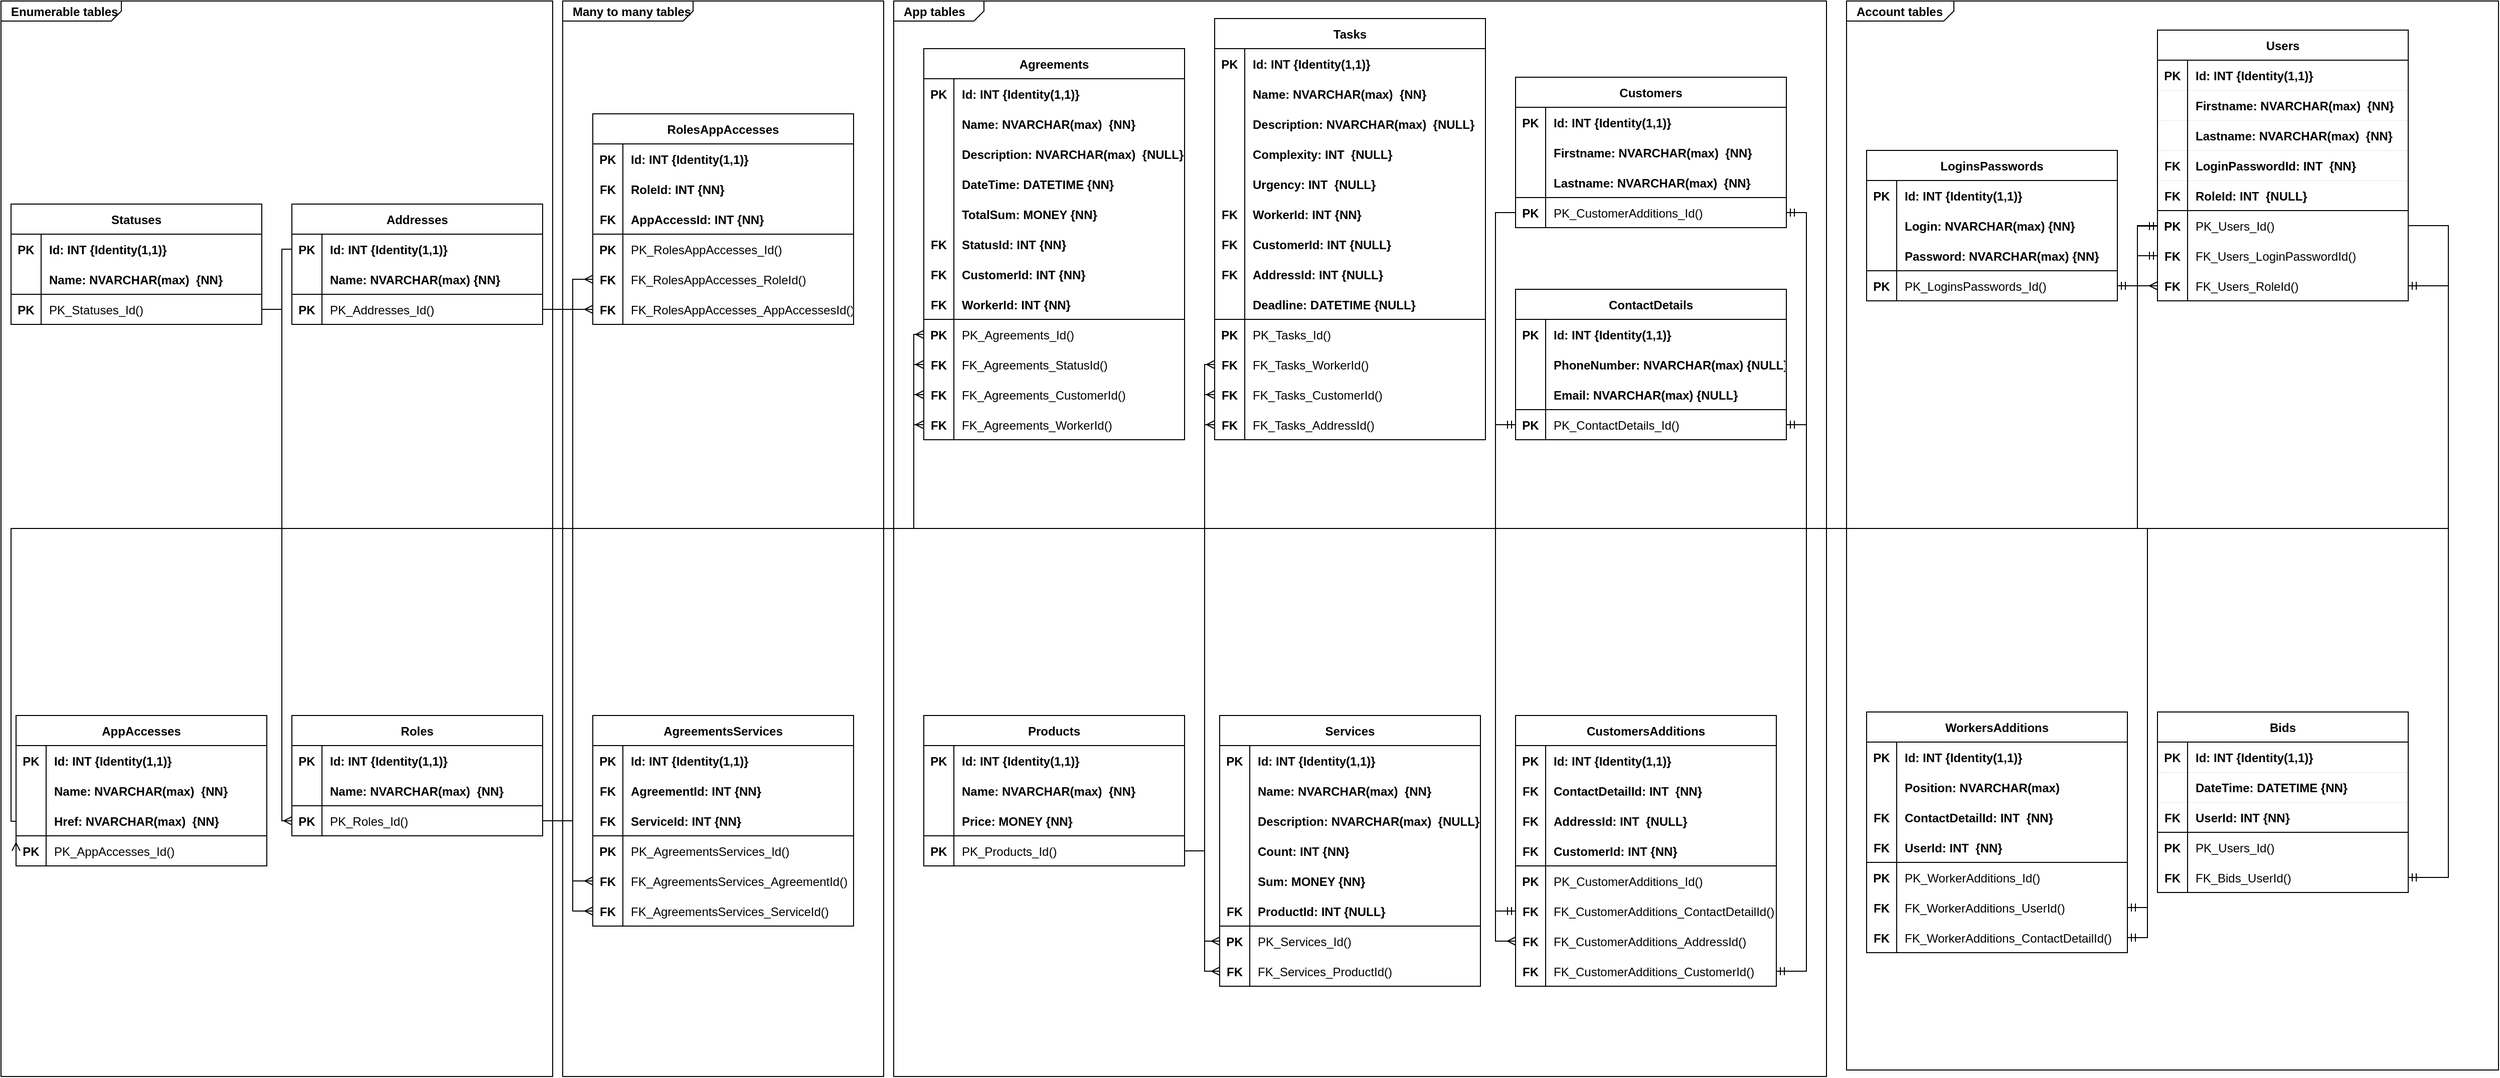 <mxfile version="24.4.8" type="device">
  <diagram id="R2lEEEUBdFMjLlhIrx00" name="Page-1">
    <mxGraphModel dx="59" dy="638" grid="1" gridSize="10" guides="1" tooltips="1" connect="1" arrows="1" fold="1" page="1" pageScale="1" pageWidth="850" pageHeight="1100" math="0" shadow="0" extFonts="Permanent Marker^https://fonts.googleapis.com/css?family=Permanent+Marker">
      <root>
        <mxCell id="0" />
        <mxCell id="1" parent="0" />
        <mxCell id="eFNJ6-19LZc3JVgO8TIj-335" value="&lt;p style=&quot;margin:0px;margin-top:4px;margin-left:10px;text-align:left;&quot;&gt;&lt;b&gt;Account tables&lt;/b&gt;&lt;/p&gt;" style="html=1;shape=mxgraph.sysml.package;html=1;overflow=fill;whiteSpace=wrap;labelX=107.94;" parent="1" vertex="1">
          <mxGeometry x="2700" y="14" width="650" height="1066" as="geometry" />
        </mxCell>
        <mxCell id="eFNJ6-19LZc3JVgO8TIj-334" value="&lt;p style=&quot;margin:0px;margin-top:4px;margin-left:10px;text-align:left;&quot;&gt;&lt;b&gt;App tables&lt;/b&gt;&lt;/p&gt;" style="html=1;shape=mxgraph.sysml.package;html=1;overflow=fill;whiteSpace=wrap;" parent="1" vertex="1">
          <mxGeometry x="1750" y="14" width="930" height="1072.5" as="geometry" />
        </mxCell>
        <mxCell id="eFNJ6-19LZc3JVgO8TIj-333" value="&lt;p style=&quot;margin:0px;margin-top:4px;margin-left:10px;text-align:left;&quot;&gt;&lt;b&gt;Many to many tables&lt;/b&gt;&lt;/p&gt;" style="html=1;shape=mxgraph.sysml.package;html=1;overflow=fill;whiteSpace=wrap;labelX=130.8;noLabel=0;" parent="1" vertex="1">
          <mxGeometry x="1420" y="14" width="320" height="1072.5" as="geometry" />
        </mxCell>
        <mxCell id="eFNJ6-19LZc3JVgO8TIj-332" value="&lt;p style=&quot;margin:0px;margin-top:4px;margin-left:10px;text-align:left;&quot;&gt;&lt;b&gt;Enumerable tables&lt;/b&gt;&lt;/p&gt;" style="html=1;shape=mxgraph.sysml.package;html=1;overflow=fill;whiteSpace=wrap;labelX=120.88;" parent="1" vertex="1">
          <mxGeometry x="860" y="14" width="550" height="1072.5" as="geometry" />
        </mxCell>
        <mxCell id="C-vyLk0tnHw3VtMMgP7b-2" value="Users" style="shape=table;startSize=30;container=1;collapsible=1;childLayout=tableLayout;fixedRows=1;rowLines=0;fontStyle=1;align=center;resizeLast=1;" parent="1" vertex="1">
          <mxGeometry x="3010" y="43" width="250" height="270" as="geometry" />
        </mxCell>
        <mxCell id="C-vyLk0tnHw3VtMMgP7b-3" value="" style="shape=partialRectangle;collapsible=0;dropTarget=0;pointerEvents=0;fillColor=none;points=[[0,0.5],[1,0.5]];portConstraint=eastwest;top=0;left=0;right=0;bottom=1;strokeWidth=0;" parent="C-vyLk0tnHw3VtMMgP7b-2" vertex="1">
          <mxGeometry y="30" width="250" height="30" as="geometry" />
        </mxCell>
        <mxCell id="C-vyLk0tnHw3VtMMgP7b-4" value="PK" style="shape=partialRectangle;overflow=hidden;connectable=0;fillColor=none;top=0;left=0;bottom=0;right=0;fontStyle=1;" parent="C-vyLk0tnHw3VtMMgP7b-3" vertex="1">
          <mxGeometry width="30" height="30" as="geometry">
            <mxRectangle width="30" height="30" as="alternateBounds" />
          </mxGeometry>
        </mxCell>
        <mxCell id="C-vyLk0tnHw3VtMMgP7b-5" value="Id: INT {Identity(1,1)}" style="shape=partialRectangle;overflow=hidden;connectable=0;fillColor=none;top=0;left=0;bottom=0;right=0;align=left;spacingLeft=6;fontStyle=1;" parent="C-vyLk0tnHw3VtMMgP7b-3" vertex="1">
          <mxGeometry x="30" width="220" height="30" as="geometry">
            <mxRectangle width="220" height="30" as="alternateBounds" />
          </mxGeometry>
        </mxCell>
        <mxCell id="eFNJ6-19LZc3JVgO8TIj-19" value="" style="shape=partialRectangle;collapsible=0;dropTarget=0;pointerEvents=0;fillColor=none;points=[[0,0.5],[1,0.5]];portConstraint=eastwest;top=0;left=0;right=0;bottom=1;strokeWidth=0;" parent="C-vyLk0tnHw3VtMMgP7b-2" vertex="1">
          <mxGeometry y="60" width="250" height="30" as="geometry" />
        </mxCell>
        <mxCell id="eFNJ6-19LZc3JVgO8TIj-20" value="" style="shape=partialRectangle;overflow=hidden;connectable=0;fillColor=none;top=0;left=0;bottom=0;right=0;fontStyle=1;" parent="eFNJ6-19LZc3JVgO8TIj-19" vertex="1">
          <mxGeometry width="30" height="30" as="geometry">
            <mxRectangle width="30" height="30" as="alternateBounds" />
          </mxGeometry>
        </mxCell>
        <mxCell id="eFNJ6-19LZc3JVgO8TIj-21" value="Firstname: NVARCHAR(max)  {NN}" style="shape=partialRectangle;overflow=hidden;connectable=0;fillColor=none;top=0;left=0;bottom=0;right=0;align=left;spacingLeft=6;fontStyle=1;" parent="eFNJ6-19LZc3JVgO8TIj-19" vertex="1">
          <mxGeometry x="30" width="220" height="30" as="geometry">
            <mxRectangle width="220" height="30" as="alternateBounds" />
          </mxGeometry>
        </mxCell>
        <mxCell id="eFNJ6-19LZc3JVgO8TIj-22" value="" style="shape=partialRectangle;collapsible=0;dropTarget=0;pointerEvents=0;fillColor=none;points=[[0,0.5],[1,0.5]];portConstraint=eastwest;top=0;left=0;right=0;bottom=1;strokeWidth=0;" parent="C-vyLk0tnHw3VtMMgP7b-2" vertex="1">
          <mxGeometry y="90" width="250" height="30" as="geometry" />
        </mxCell>
        <mxCell id="eFNJ6-19LZc3JVgO8TIj-23" value="" style="shape=partialRectangle;overflow=hidden;connectable=0;fillColor=none;top=0;left=0;bottom=0;right=0;fontStyle=1;" parent="eFNJ6-19LZc3JVgO8TIj-22" vertex="1">
          <mxGeometry width="30" height="30" as="geometry">
            <mxRectangle width="30" height="30" as="alternateBounds" />
          </mxGeometry>
        </mxCell>
        <mxCell id="eFNJ6-19LZc3JVgO8TIj-24" value="Lastname: NVARCHAR(max)  {NN}" style="shape=partialRectangle;overflow=hidden;connectable=0;fillColor=none;top=0;left=0;bottom=0;right=0;align=left;spacingLeft=6;fontStyle=1;" parent="eFNJ6-19LZc3JVgO8TIj-22" vertex="1">
          <mxGeometry x="30" width="220" height="30" as="geometry">
            <mxRectangle width="220" height="30" as="alternateBounds" />
          </mxGeometry>
        </mxCell>
        <mxCell id="eFNJ6-19LZc3JVgO8TIj-25" value="" style="shape=partialRectangle;collapsible=0;dropTarget=0;pointerEvents=0;fillColor=none;points=[[0,0.5],[1,0.5]];portConstraint=eastwest;top=0;left=0;right=0;bottom=1;strokeWidth=0;" parent="C-vyLk0tnHw3VtMMgP7b-2" vertex="1">
          <mxGeometry y="120" width="250" height="30" as="geometry" />
        </mxCell>
        <mxCell id="eFNJ6-19LZc3JVgO8TIj-26" value="FK" style="shape=partialRectangle;overflow=hidden;connectable=0;fillColor=none;top=0;left=0;bottom=0;right=0;fontStyle=1;" parent="eFNJ6-19LZc3JVgO8TIj-25" vertex="1">
          <mxGeometry width="30" height="30" as="geometry">
            <mxRectangle width="30" height="30" as="alternateBounds" />
          </mxGeometry>
        </mxCell>
        <mxCell id="eFNJ6-19LZc3JVgO8TIj-27" value="LoginPasswordId: INT  {NN}" style="shape=partialRectangle;overflow=hidden;connectable=0;fillColor=none;top=0;left=0;bottom=0;right=0;align=left;spacingLeft=6;fontStyle=1;" parent="eFNJ6-19LZc3JVgO8TIj-25" vertex="1">
          <mxGeometry x="30" width="220" height="30" as="geometry">
            <mxRectangle width="220" height="30" as="alternateBounds" />
          </mxGeometry>
        </mxCell>
        <mxCell id="eFNJ6-19LZc3JVgO8TIj-28" value="" style="shape=partialRectangle;collapsible=0;dropTarget=0;pointerEvents=0;fillColor=none;points=[[0,0.5],[1,0.5]];portConstraint=eastwest;top=0;left=0;right=0;bottom=1;strokeWidth=1;" parent="C-vyLk0tnHw3VtMMgP7b-2" vertex="1">
          <mxGeometry y="150" width="250" height="30" as="geometry" />
        </mxCell>
        <mxCell id="eFNJ6-19LZc3JVgO8TIj-29" value="FK" style="shape=partialRectangle;overflow=hidden;connectable=0;fillColor=none;top=0;left=0;bottom=0;right=0;fontStyle=1;" parent="eFNJ6-19LZc3JVgO8TIj-28" vertex="1">
          <mxGeometry width="30" height="30" as="geometry">
            <mxRectangle width="30" height="30" as="alternateBounds" />
          </mxGeometry>
        </mxCell>
        <mxCell id="eFNJ6-19LZc3JVgO8TIj-30" value="RoleId: INT  {NULL}" style="shape=partialRectangle;overflow=hidden;connectable=0;fillColor=none;top=0;left=0;bottom=0;right=0;align=left;spacingLeft=6;fontStyle=1;" parent="eFNJ6-19LZc3JVgO8TIj-28" vertex="1">
          <mxGeometry x="30" width="220" height="30" as="geometry">
            <mxRectangle width="220" height="30" as="alternateBounds" />
          </mxGeometry>
        </mxCell>
        <mxCell id="C-vyLk0tnHw3VtMMgP7b-6" value="" style="shape=partialRectangle;collapsible=0;dropTarget=0;pointerEvents=0;fillColor=none;points=[[0,0.5],[1,0.5]];portConstraint=eastwest;top=0;left=0;right=0;bottom=0;" parent="C-vyLk0tnHw3VtMMgP7b-2" vertex="1">
          <mxGeometry y="180" width="250" height="30" as="geometry" />
        </mxCell>
        <mxCell id="C-vyLk0tnHw3VtMMgP7b-7" value="PK" style="shape=partialRectangle;overflow=hidden;connectable=0;fillColor=none;top=0;left=0;bottom=0;right=0;fontStyle=1" parent="C-vyLk0tnHw3VtMMgP7b-6" vertex="1">
          <mxGeometry width="30" height="30" as="geometry">
            <mxRectangle width="30" height="30" as="alternateBounds" />
          </mxGeometry>
        </mxCell>
        <mxCell id="C-vyLk0tnHw3VtMMgP7b-8" value="PK_Users_Id()" style="shape=partialRectangle;overflow=hidden;connectable=0;fillColor=none;top=0;left=0;bottom=0;right=0;align=left;spacingLeft=6;" parent="C-vyLk0tnHw3VtMMgP7b-6" vertex="1">
          <mxGeometry x="30" width="220" height="30" as="geometry">
            <mxRectangle width="220" height="30" as="alternateBounds" />
          </mxGeometry>
        </mxCell>
        <mxCell id="C-vyLk0tnHw3VtMMgP7b-9" value="" style="shape=partialRectangle;collapsible=0;dropTarget=0;pointerEvents=0;fillColor=none;points=[[0,0.5],[1,0.5]];portConstraint=eastwest;top=0;left=0;right=0;bottom=0;" parent="C-vyLk0tnHw3VtMMgP7b-2" vertex="1">
          <mxGeometry y="210" width="250" height="30" as="geometry" />
        </mxCell>
        <mxCell id="C-vyLk0tnHw3VtMMgP7b-10" value="FK" style="shape=partialRectangle;overflow=hidden;connectable=0;fillColor=none;top=0;left=0;bottom=0;right=0;fontStyle=1" parent="C-vyLk0tnHw3VtMMgP7b-9" vertex="1">
          <mxGeometry width="30" height="30" as="geometry">
            <mxRectangle width="30" height="30" as="alternateBounds" />
          </mxGeometry>
        </mxCell>
        <mxCell id="C-vyLk0tnHw3VtMMgP7b-11" value="FK_Users_LoginPasswordId()" style="shape=partialRectangle;overflow=hidden;connectable=0;fillColor=none;top=0;left=0;bottom=0;right=0;align=left;spacingLeft=6;" parent="C-vyLk0tnHw3VtMMgP7b-9" vertex="1">
          <mxGeometry x="30" width="220" height="30" as="geometry">
            <mxRectangle width="220" height="30" as="alternateBounds" />
          </mxGeometry>
        </mxCell>
        <mxCell id="eFNJ6-19LZc3JVgO8TIj-32" value="" style="shape=partialRectangle;collapsible=0;dropTarget=0;pointerEvents=0;fillColor=none;points=[[0,0.5],[1,0.5]];portConstraint=eastwest;top=0;left=0;right=0;bottom=0;" parent="C-vyLk0tnHw3VtMMgP7b-2" vertex="1">
          <mxGeometry y="240" width="250" height="30" as="geometry" />
        </mxCell>
        <mxCell id="eFNJ6-19LZc3JVgO8TIj-33" value="FK" style="shape=partialRectangle;overflow=hidden;connectable=0;fillColor=none;top=0;left=0;bottom=0;right=0;fontStyle=1" parent="eFNJ6-19LZc3JVgO8TIj-32" vertex="1">
          <mxGeometry width="30" height="30" as="geometry">
            <mxRectangle width="30" height="30" as="alternateBounds" />
          </mxGeometry>
        </mxCell>
        <mxCell id="eFNJ6-19LZc3JVgO8TIj-34" value="FK_Users_RoleId()" style="shape=partialRectangle;overflow=hidden;connectable=0;fillColor=none;top=0;left=0;bottom=0;right=0;align=left;spacingLeft=6;" parent="eFNJ6-19LZc3JVgO8TIj-32" vertex="1">
          <mxGeometry x="30" width="220" height="30" as="geometry">
            <mxRectangle width="220" height="30" as="alternateBounds" />
          </mxGeometry>
        </mxCell>
        <mxCell id="C-vyLk0tnHw3VtMMgP7b-13" value="Roles" style="shape=table;startSize=30;container=1;collapsible=1;childLayout=tableLayout;fixedRows=1;rowLines=0;fontStyle=1;align=center;resizeLast=1;" parent="1" vertex="1">
          <mxGeometry x="1150" y="726.5" width="250" height="120" as="geometry" />
        </mxCell>
        <mxCell id="C-vyLk0tnHw3VtMMgP7b-14" value="" style="shape=partialRectangle;collapsible=0;dropTarget=0;pointerEvents=0;fillColor=none;points=[[0,0.5],[1,0.5]];portConstraint=eastwest;top=0;left=0;right=0;bottom=0;" parent="C-vyLk0tnHw3VtMMgP7b-13" vertex="1">
          <mxGeometry y="30" width="250" height="30" as="geometry" />
        </mxCell>
        <mxCell id="C-vyLk0tnHw3VtMMgP7b-15" value="PK" style="shape=partialRectangle;overflow=hidden;connectable=0;fillColor=none;top=0;left=0;bottom=0;right=0;fontStyle=1;" parent="C-vyLk0tnHw3VtMMgP7b-14" vertex="1">
          <mxGeometry width="30" height="30" as="geometry">
            <mxRectangle width="30" height="30" as="alternateBounds" />
          </mxGeometry>
        </mxCell>
        <mxCell id="C-vyLk0tnHw3VtMMgP7b-16" value="Id: INT {Identity(1,1)}" style="shape=partialRectangle;overflow=hidden;connectable=0;fillColor=none;top=0;left=0;bottom=0;right=0;align=left;spacingLeft=6;fontStyle=1;" parent="C-vyLk0tnHw3VtMMgP7b-14" vertex="1">
          <mxGeometry x="30" width="220" height="30" as="geometry">
            <mxRectangle width="220" height="30" as="alternateBounds" />
          </mxGeometry>
        </mxCell>
        <mxCell id="eFNJ6-19LZc3JVgO8TIj-35" value="" style="shape=partialRectangle;collapsible=0;dropTarget=0;pointerEvents=0;fillColor=none;points=[[0,0.5],[1,0.5]];portConstraint=eastwest;top=0;left=0;right=0;bottom=1;" parent="C-vyLk0tnHw3VtMMgP7b-13" vertex="1">
          <mxGeometry y="60" width="250" height="30" as="geometry" />
        </mxCell>
        <mxCell id="eFNJ6-19LZc3JVgO8TIj-36" value="" style="shape=partialRectangle;overflow=hidden;connectable=0;fillColor=none;top=0;left=0;bottom=0;right=0;fontStyle=1;" parent="eFNJ6-19LZc3JVgO8TIj-35" vertex="1">
          <mxGeometry width="30" height="30" as="geometry">
            <mxRectangle width="30" height="30" as="alternateBounds" />
          </mxGeometry>
        </mxCell>
        <mxCell id="eFNJ6-19LZc3JVgO8TIj-37" value="Name: NVARCHAR(max)  {NN}" style="shape=partialRectangle;overflow=hidden;connectable=0;fillColor=none;top=0;left=0;bottom=0;right=0;align=left;spacingLeft=6;fontStyle=1;" parent="eFNJ6-19LZc3JVgO8TIj-35" vertex="1">
          <mxGeometry x="30" width="220" height="30" as="geometry">
            <mxRectangle width="220" height="30" as="alternateBounds" />
          </mxGeometry>
        </mxCell>
        <mxCell id="C-vyLk0tnHw3VtMMgP7b-17" value="" style="shape=partialRectangle;collapsible=0;dropTarget=0;pointerEvents=0;fillColor=none;points=[[0,0.5],[1,0.5]];portConstraint=eastwest;top=0;left=0;right=0;bottom=0;" parent="C-vyLk0tnHw3VtMMgP7b-13" vertex="1">
          <mxGeometry y="90" width="250" height="30" as="geometry" />
        </mxCell>
        <mxCell id="C-vyLk0tnHw3VtMMgP7b-18" value="PK" style="shape=partialRectangle;overflow=hidden;connectable=0;fillColor=none;top=0;left=0;bottom=0;right=0;fontStyle=1" parent="C-vyLk0tnHw3VtMMgP7b-17" vertex="1">
          <mxGeometry width="30" height="30" as="geometry">
            <mxRectangle width="30" height="30" as="alternateBounds" />
          </mxGeometry>
        </mxCell>
        <mxCell id="C-vyLk0tnHw3VtMMgP7b-19" value="PK_Roles_Id()" style="shape=partialRectangle;overflow=hidden;connectable=0;fillColor=none;top=0;left=0;bottom=0;right=0;align=left;spacingLeft=6;" parent="C-vyLk0tnHw3VtMMgP7b-17" vertex="1">
          <mxGeometry x="30" width="220" height="30" as="geometry">
            <mxRectangle width="220" height="30" as="alternateBounds" />
          </mxGeometry>
        </mxCell>
        <mxCell id="C-vyLk0tnHw3VtMMgP7b-23" value="LoginsPasswords" style="shape=table;startSize=30;container=1;collapsible=1;childLayout=tableLayout;fixedRows=1;rowLines=0;fontStyle=1;align=center;resizeLast=1;" parent="1" vertex="1">
          <mxGeometry x="2720" y="163" width="250" height="150" as="geometry" />
        </mxCell>
        <mxCell id="eFNJ6-19LZc3JVgO8TIj-4" value="" style="shape=partialRectangle;collapsible=0;dropTarget=0;pointerEvents=0;fillColor=none;points=[[0,0.5],[1,0.5]];portConstraint=eastwest;top=0;left=0;right=0;bottom=0;" parent="C-vyLk0tnHw3VtMMgP7b-23" vertex="1">
          <mxGeometry y="30" width="250" height="30" as="geometry" />
        </mxCell>
        <mxCell id="eFNJ6-19LZc3JVgO8TIj-5" value="PK" style="shape=partialRectangle;overflow=hidden;connectable=0;fillColor=none;top=0;left=0;bottom=0;right=0;fontStyle=1" parent="eFNJ6-19LZc3JVgO8TIj-4" vertex="1">
          <mxGeometry width="30" height="30" as="geometry">
            <mxRectangle width="30" height="30" as="alternateBounds" />
          </mxGeometry>
        </mxCell>
        <mxCell id="eFNJ6-19LZc3JVgO8TIj-6" value="Id: INT {Identity(1,1)}" style="shape=partialRectangle;overflow=hidden;connectable=0;fillColor=none;top=0;left=0;bottom=0;right=0;align=left;spacingLeft=6;fontStyle=1" parent="eFNJ6-19LZc3JVgO8TIj-4" vertex="1">
          <mxGeometry x="30" width="220" height="30" as="geometry">
            <mxRectangle width="220" height="30" as="alternateBounds" />
          </mxGeometry>
        </mxCell>
        <mxCell id="eFNJ6-19LZc3JVgO8TIj-10" value="" style="shape=partialRectangle;collapsible=0;dropTarget=0;pointerEvents=0;fillColor=none;points=[[0,0.5],[1,0.5]];portConstraint=eastwest;top=0;left=0;right=0;bottom=0;" parent="C-vyLk0tnHw3VtMMgP7b-23" vertex="1">
          <mxGeometry y="60" width="250" height="30" as="geometry" />
        </mxCell>
        <mxCell id="eFNJ6-19LZc3JVgO8TIj-11" value="" style="shape=partialRectangle;overflow=hidden;connectable=0;fillColor=none;top=0;left=0;bottom=0;right=0;fontStyle=1" parent="eFNJ6-19LZc3JVgO8TIj-10" vertex="1">
          <mxGeometry width="30" height="30" as="geometry">
            <mxRectangle width="30" height="30" as="alternateBounds" />
          </mxGeometry>
        </mxCell>
        <mxCell id="eFNJ6-19LZc3JVgO8TIj-12" value="Login: NVARCHAR(max) {NN}" style="shape=partialRectangle;overflow=hidden;connectable=0;fillColor=none;top=0;left=0;bottom=0;right=0;align=left;spacingLeft=6;fontStyle=1" parent="eFNJ6-19LZc3JVgO8TIj-10" vertex="1">
          <mxGeometry x="30" width="220" height="30" as="geometry">
            <mxRectangle width="220" height="30" as="alternateBounds" />
          </mxGeometry>
        </mxCell>
        <mxCell id="C-vyLk0tnHw3VtMMgP7b-24" value="" style="shape=partialRectangle;collapsible=0;dropTarget=0;pointerEvents=0;fillColor=none;points=[[0,0.5],[1,0.5]];portConstraint=eastwest;top=0;left=0;right=0;bottom=1;" parent="C-vyLk0tnHw3VtMMgP7b-23" vertex="1">
          <mxGeometry y="90" width="250" height="30" as="geometry" />
        </mxCell>
        <mxCell id="C-vyLk0tnHw3VtMMgP7b-25" value="" style="shape=partialRectangle;overflow=hidden;connectable=0;fillColor=none;top=0;left=0;bottom=0;right=0;fontStyle=1;" parent="C-vyLk0tnHw3VtMMgP7b-24" vertex="1">
          <mxGeometry width="30" height="30" as="geometry">
            <mxRectangle width="30" height="30" as="alternateBounds" />
          </mxGeometry>
        </mxCell>
        <mxCell id="C-vyLk0tnHw3VtMMgP7b-26" value="Password: NVARCHAR(max) {NN}" style="shape=partialRectangle;overflow=hidden;connectable=0;fillColor=none;top=0;left=0;bottom=0;right=0;align=left;spacingLeft=6;fontStyle=1;" parent="C-vyLk0tnHw3VtMMgP7b-24" vertex="1">
          <mxGeometry x="30" width="220" height="30" as="geometry">
            <mxRectangle width="220" height="30" as="alternateBounds" />
          </mxGeometry>
        </mxCell>
        <mxCell id="C-vyLk0tnHw3VtMMgP7b-27" value="" style="shape=partialRectangle;collapsible=0;dropTarget=0;pointerEvents=0;fillColor=none;points=[[0,0.5],[1,0.5]];portConstraint=eastwest;top=0;left=0;right=0;bottom=0;" parent="C-vyLk0tnHw3VtMMgP7b-23" vertex="1">
          <mxGeometry y="120" width="250" height="30" as="geometry" />
        </mxCell>
        <mxCell id="C-vyLk0tnHw3VtMMgP7b-28" value="PK" style="shape=partialRectangle;overflow=hidden;connectable=0;fillColor=none;top=0;left=0;bottom=0;right=0;fontStyle=1" parent="C-vyLk0tnHw3VtMMgP7b-27" vertex="1">
          <mxGeometry width="30" height="30" as="geometry">
            <mxRectangle width="30" height="30" as="alternateBounds" />
          </mxGeometry>
        </mxCell>
        <mxCell id="C-vyLk0tnHw3VtMMgP7b-29" value="PK_LoginsPasswords_Id()" style="shape=partialRectangle;overflow=hidden;connectable=0;fillColor=none;top=0;left=0;bottom=0;right=0;align=left;spacingLeft=6;fontStyle=0" parent="C-vyLk0tnHw3VtMMgP7b-27" vertex="1">
          <mxGeometry x="30" width="220" height="30" as="geometry">
            <mxRectangle width="220" height="30" as="alternateBounds" />
          </mxGeometry>
        </mxCell>
        <mxCell id="eFNJ6-19LZc3JVgO8TIj-39" value="CustomersAdditions" style="shape=table;startSize=30;container=1;collapsible=1;childLayout=tableLayout;fixedRows=1;rowLines=0;fontStyle=1;align=center;resizeLast=1;" parent="1" vertex="1">
          <mxGeometry x="2370" y="726.5" width="260" height="270" as="geometry" />
        </mxCell>
        <mxCell id="eFNJ6-19LZc3JVgO8TIj-40" value="" style="shape=partialRectangle;collapsible=0;dropTarget=0;pointerEvents=0;fillColor=none;points=[[0,0.5],[1,0.5]];portConstraint=eastwest;top=0;left=0;right=0;bottom=0;" parent="eFNJ6-19LZc3JVgO8TIj-39" vertex="1">
          <mxGeometry y="30" width="260" height="30" as="geometry" />
        </mxCell>
        <mxCell id="eFNJ6-19LZc3JVgO8TIj-41" value="PK" style="shape=partialRectangle;overflow=hidden;connectable=0;fillColor=none;top=0;left=0;bottom=0;right=0;fontStyle=1;" parent="eFNJ6-19LZc3JVgO8TIj-40" vertex="1">
          <mxGeometry width="30" height="30" as="geometry">
            <mxRectangle width="30" height="30" as="alternateBounds" />
          </mxGeometry>
        </mxCell>
        <mxCell id="eFNJ6-19LZc3JVgO8TIj-42" value="Id: INT {Identity(1,1)}" style="shape=partialRectangle;overflow=hidden;connectable=0;fillColor=none;top=0;left=0;bottom=0;right=0;align=left;spacingLeft=6;fontStyle=1;" parent="eFNJ6-19LZc3JVgO8TIj-40" vertex="1">
          <mxGeometry x="30" width="230" height="30" as="geometry">
            <mxRectangle width="230" height="30" as="alternateBounds" />
          </mxGeometry>
        </mxCell>
        <mxCell id="eFNJ6-19LZc3JVgO8TIj-43" value="" style="shape=partialRectangle;collapsible=0;dropTarget=0;pointerEvents=0;fillColor=none;points=[[0,0.5],[1,0.5]];portConstraint=eastwest;top=0;left=0;right=0;bottom=0;" parent="eFNJ6-19LZc3JVgO8TIj-39" vertex="1">
          <mxGeometry y="60" width="260" height="30" as="geometry" />
        </mxCell>
        <mxCell id="eFNJ6-19LZc3JVgO8TIj-44" value="FK" style="shape=partialRectangle;overflow=hidden;connectable=0;fillColor=none;top=0;left=0;bottom=0;right=0;fontStyle=1;" parent="eFNJ6-19LZc3JVgO8TIj-43" vertex="1">
          <mxGeometry width="30" height="30" as="geometry">
            <mxRectangle width="30" height="30" as="alternateBounds" />
          </mxGeometry>
        </mxCell>
        <mxCell id="eFNJ6-19LZc3JVgO8TIj-45" value="ContactDetailId: INT  {NN}" style="shape=partialRectangle;overflow=hidden;connectable=0;fillColor=none;top=0;left=0;bottom=0;right=0;align=left;spacingLeft=6;fontStyle=1;" parent="eFNJ6-19LZc3JVgO8TIj-43" vertex="1">
          <mxGeometry x="30" width="230" height="30" as="geometry">
            <mxRectangle width="230" height="30" as="alternateBounds" />
          </mxGeometry>
        </mxCell>
        <mxCell id="eFNJ6-19LZc3JVgO8TIj-69" value="" style="shape=partialRectangle;collapsible=0;dropTarget=0;pointerEvents=0;fillColor=none;points=[[0,0.5],[1,0.5]];portConstraint=eastwest;top=0;left=0;right=0;bottom=0;" parent="eFNJ6-19LZc3JVgO8TIj-39" vertex="1">
          <mxGeometry y="90" width="260" height="30" as="geometry" />
        </mxCell>
        <mxCell id="eFNJ6-19LZc3JVgO8TIj-70" value="FK" style="shape=partialRectangle;overflow=hidden;connectable=0;fillColor=none;top=0;left=0;bottom=0;right=0;fontStyle=1;" parent="eFNJ6-19LZc3JVgO8TIj-69" vertex="1">
          <mxGeometry width="30" height="30" as="geometry">
            <mxRectangle width="30" height="30" as="alternateBounds" />
          </mxGeometry>
        </mxCell>
        <mxCell id="eFNJ6-19LZc3JVgO8TIj-71" value="AddressId: INT  {NULL}" style="shape=partialRectangle;overflow=hidden;connectable=0;fillColor=none;top=0;left=0;bottom=0;right=0;align=left;spacingLeft=6;fontStyle=1;" parent="eFNJ6-19LZc3JVgO8TIj-69" vertex="1">
          <mxGeometry x="30" width="230" height="30" as="geometry">
            <mxRectangle width="230" height="30" as="alternateBounds" />
          </mxGeometry>
        </mxCell>
        <mxCell id="qhAXZOhkiJpA8cbHbfWW-26" value="" style="shape=partialRectangle;collapsible=0;dropTarget=0;pointerEvents=0;fillColor=none;points=[[0,0.5],[1,0.5]];portConstraint=eastwest;top=0;left=0;right=0;bottom=1;" vertex="1" parent="eFNJ6-19LZc3JVgO8TIj-39">
          <mxGeometry y="120" width="260" height="30" as="geometry" />
        </mxCell>
        <mxCell id="qhAXZOhkiJpA8cbHbfWW-27" value="FK" style="shape=partialRectangle;overflow=hidden;connectable=0;fillColor=none;top=0;left=0;bottom=0;right=0;fontStyle=1;" vertex="1" parent="qhAXZOhkiJpA8cbHbfWW-26">
          <mxGeometry width="30" height="30" as="geometry">
            <mxRectangle width="30" height="30" as="alternateBounds" />
          </mxGeometry>
        </mxCell>
        <mxCell id="qhAXZOhkiJpA8cbHbfWW-28" value="CustomerId: INT {NN}" style="shape=partialRectangle;overflow=hidden;connectable=0;fillColor=none;top=0;left=0;bottom=0;right=0;align=left;spacingLeft=6;fontStyle=1;" vertex="1" parent="qhAXZOhkiJpA8cbHbfWW-26">
          <mxGeometry x="30" width="230" height="30" as="geometry">
            <mxRectangle width="230" height="30" as="alternateBounds" />
          </mxGeometry>
        </mxCell>
        <mxCell id="eFNJ6-19LZc3JVgO8TIj-46" value="" style="shape=partialRectangle;collapsible=0;dropTarget=0;pointerEvents=0;fillColor=none;points=[[0,0.5],[1,0.5]];portConstraint=eastwest;top=0;left=0;right=0;bottom=0;" parent="eFNJ6-19LZc3JVgO8TIj-39" vertex="1">
          <mxGeometry y="150" width="260" height="30" as="geometry" />
        </mxCell>
        <mxCell id="eFNJ6-19LZc3JVgO8TIj-47" value="PK" style="shape=partialRectangle;overflow=hidden;connectable=0;fillColor=none;top=0;left=0;bottom=0;right=0;fontStyle=1" parent="eFNJ6-19LZc3JVgO8TIj-46" vertex="1">
          <mxGeometry width="30" height="30" as="geometry">
            <mxRectangle width="30" height="30" as="alternateBounds" />
          </mxGeometry>
        </mxCell>
        <mxCell id="eFNJ6-19LZc3JVgO8TIj-48" value="PK_CustomerAdditions_Id()" style="shape=partialRectangle;overflow=hidden;connectable=0;fillColor=none;top=0;left=0;bottom=0;right=0;align=left;spacingLeft=6;" parent="eFNJ6-19LZc3JVgO8TIj-46" vertex="1">
          <mxGeometry x="30" width="230" height="30" as="geometry">
            <mxRectangle width="230" height="30" as="alternateBounds" />
          </mxGeometry>
        </mxCell>
        <mxCell id="eFNJ6-19LZc3JVgO8TIj-72" value="" style="shape=partialRectangle;collapsible=0;dropTarget=0;pointerEvents=0;fillColor=none;points=[[0,0.5],[1,0.5]];portConstraint=eastwest;top=0;left=0;right=0;bottom=0;" parent="eFNJ6-19LZc3JVgO8TIj-39" vertex="1">
          <mxGeometry y="180" width="260" height="30" as="geometry" />
        </mxCell>
        <mxCell id="eFNJ6-19LZc3JVgO8TIj-73" value="FK" style="shape=partialRectangle;overflow=hidden;connectable=0;fillColor=none;top=0;left=0;bottom=0;right=0;fontStyle=1" parent="eFNJ6-19LZc3JVgO8TIj-72" vertex="1">
          <mxGeometry width="30" height="30" as="geometry">
            <mxRectangle width="30" height="30" as="alternateBounds" />
          </mxGeometry>
        </mxCell>
        <mxCell id="eFNJ6-19LZc3JVgO8TIj-74" value="FK_CustomerAdditions_ContactDetailId()" style="shape=partialRectangle;overflow=hidden;connectable=0;fillColor=none;top=0;left=0;bottom=0;right=0;align=left;spacingLeft=6;" parent="eFNJ6-19LZc3JVgO8TIj-72" vertex="1">
          <mxGeometry x="30" width="230" height="30" as="geometry">
            <mxRectangle width="230" height="30" as="alternateBounds" />
          </mxGeometry>
        </mxCell>
        <mxCell id="eFNJ6-19LZc3JVgO8TIj-76" value="" style="shape=partialRectangle;collapsible=0;dropTarget=0;pointerEvents=0;fillColor=none;points=[[0,0.5],[1,0.5]];portConstraint=eastwest;top=0;left=0;right=0;bottom=0;" parent="eFNJ6-19LZc3JVgO8TIj-39" vertex="1">
          <mxGeometry y="210" width="260" height="30" as="geometry" />
        </mxCell>
        <mxCell id="eFNJ6-19LZc3JVgO8TIj-77" value="FK" style="shape=partialRectangle;overflow=hidden;connectable=0;fillColor=none;top=0;left=0;bottom=0;right=0;fontStyle=1" parent="eFNJ6-19LZc3JVgO8TIj-76" vertex="1">
          <mxGeometry width="30" height="30" as="geometry">
            <mxRectangle width="30" height="30" as="alternateBounds" />
          </mxGeometry>
        </mxCell>
        <mxCell id="eFNJ6-19LZc3JVgO8TIj-78" value="FK_CustomerAdditions_AddressId()" style="shape=partialRectangle;overflow=hidden;connectable=0;fillColor=none;top=0;left=0;bottom=0;right=0;align=left;spacingLeft=6;" parent="eFNJ6-19LZc3JVgO8TIj-76" vertex="1">
          <mxGeometry x="30" width="230" height="30" as="geometry">
            <mxRectangle width="230" height="30" as="alternateBounds" />
          </mxGeometry>
        </mxCell>
        <mxCell id="qhAXZOhkiJpA8cbHbfWW-29" value="" style="shape=partialRectangle;collapsible=0;dropTarget=0;pointerEvents=0;fillColor=none;points=[[0,0.5],[1,0.5]];portConstraint=eastwest;top=0;left=0;right=0;bottom=0;" vertex="1" parent="eFNJ6-19LZc3JVgO8TIj-39">
          <mxGeometry y="240" width="260" height="30" as="geometry" />
        </mxCell>
        <mxCell id="qhAXZOhkiJpA8cbHbfWW-30" value="FK" style="shape=partialRectangle;overflow=hidden;connectable=0;fillColor=none;top=0;left=0;bottom=0;right=0;fontStyle=1" vertex="1" parent="qhAXZOhkiJpA8cbHbfWW-29">
          <mxGeometry width="30" height="30" as="geometry">
            <mxRectangle width="30" height="30" as="alternateBounds" />
          </mxGeometry>
        </mxCell>
        <mxCell id="qhAXZOhkiJpA8cbHbfWW-31" value="FK_CustomerAdditions_CustomerId()" style="shape=partialRectangle;overflow=hidden;connectable=0;fillColor=none;top=0;left=0;bottom=0;right=0;align=left;spacingLeft=6;" vertex="1" parent="qhAXZOhkiJpA8cbHbfWW-29">
          <mxGeometry x="30" width="230" height="30" as="geometry">
            <mxRectangle width="230" height="30" as="alternateBounds" />
          </mxGeometry>
        </mxCell>
        <mxCell id="eFNJ6-19LZc3JVgO8TIj-49" value="ContactDetails" style="shape=table;startSize=30;container=1;collapsible=1;childLayout=tableLayout;fixedRows=1;rowLines=0;fontStyle=1;align=center;resizeLast=1;" parent="1" vertex="1">
          <mxGeometry x="2370" y="301.5" width="270" height="150" as="geometry" />
        </mxCell>
        <mxCell id="eFNJ6-19LZc3JVgO8TIj-50" value="" style="shape=partialRectangle;collapsible=0;dropTarget=0;pointerEvents=0;fillColor=none;points=[[0,0.5],[1,0.5]];portConstraint=eastwest;top=0;left=0;right=0;bottom=0;" parent="eFNJ6-19LZc3JVgO8TIj-49" vertex="1">
          <mxGeometry y="30" width="270" height="30" as="geometry" />
        </mxCell>
        <mxCell id="eFNJ6-19LZc3JVgO8TIj-51" value="PK" style="shape=partialRectangle;overflow=hidden;connectable=0;fillColor=none;top=0;left=0;bottom=0;right=0;fontStyle=1;" parent="eFNJ6-19LZc3JVgO8TIj-50" vertex="1">
          <mxGeometry width="30" height="30" as="geometry">
            <mxRectangle width="30" height="30" as="alternateBounds" />
          </mxGeometry>
        </mxCell>
        <mxCell id="eFNJ6-19LZc3JVgO8TIj-52" value="Id: INT {Identity(1,1)}" style="shape=partialRectangle;overflow=hidden;connectable=0;fillColor=none;top=0;left=0;bottom=0;right=0;align=left;spacingLeft=6;fontStyle=1;" parent="eFNJ6-19LZc3JVgO8TIj-50" vertex="1">
          <mxGeometry x="30" width="240" height="30" as="geometry">
            <mxRectangle width="240" height="30" as="alternateBounds" />
          </mxGeometry>
        </mxCell>
        <mxCell id="eFNJ6-19LZc3JVgO8TIj-53" value="" style="shape=partialRectangle;collapsible=0;dropTarget=0;pointerEvents=0;fillColor=none;points=[[0,0.5],[1,0.5]];portConstraint=eastwest;top=0;left=0;right=0;bottom=0;" parent="eFNJ6-19LZc3JVgO8TIj-49" vertex="1">
          <mxGeometry y="60" width="270" height="30" as="geometry" />
        </mxCell>
        <mxCell id="eFNJ6-19LZc3JVgO8TIj-54" value="" style="shape=partialRectangle;overflow=hidden;connectable=0;fillColor=none;top=0;left=0;bottom=0;right=0;fontStyle=1;" parent="eFNJ6-19LZc3JVgO8TIj-53" vertex="1">
          <mxGeometry width="30" height="30" as="geometry">
            <mxRectangle width="30" height="30" as="alternateBounds" />
          </mxGeometry>
        </mxCell>
        <mxCell id="eFNJ6-19LZc3JVgO8TIj-55" value="PhoneNumber: NVARCHAR(max) {NULL}" style="shape=partialRectangle;overflow=hidden;connectable=0;fillColor=none;top=0;left=0;bottom=0;right=0;align=left;spacingLeft=6;fontStyle=1;" parent="eFNJ6-19LZc3JVgO8TIj-53" vertex="1">
          <mxGeometry x="30" width="240" height="30" as="geometry">
            <mxRectangle width="240" height="30" as="alternateBounds" />
          </mxGeometry>
        </mxCell>
        <mxCell id="eFNJ6-19LZc3JVgO8TIj-82" value="" style="shape=partialRectangle;collapsible=0;dropTarget=0;pointerEvents=0;fillColor=none;points=[[0,0.5],[1,0.5]];portConstraint=eastwest;top=0;left=0;right=0;bottom=1;" parent="eFNJ6-19LZc3JVgO8TIj-49" vertex="1">
          <mxGeometry y="90" width="270" height="30" as="geometry" />
        </mxCell>
        <mxCell id="eFNJ6-19LZc3JVgO8TIj-83" value="" style="shape=partialRectangle;overflow=hidden;connectable=0;fillColor=none;top=0;left=0;bottom=0;right=0;fontStyle=1;" parent="eFNJ6-19LZc3JVgO8TIj-82" vertex="1">
          <mxGeometry width="30" height="30" as="geometry">
            <mxRectangle width="30" height="30" as="alternateBounds" />
          </mxGeometry>
        </mxCell>
        <mxCell id="eFNJ6-19LZc3JVgO8TIj-84" value="Email: NVARCHAR(max) {NULL}" style="shape=partialRectangle;overflow=hidden;connectable=0;fillColor=none;top=0;left=0;bottom=0;right=0;align=left;spacingLeft=6;fontStyle=1;" parent="eFNJ6-19LZc3JVgO8TIj-82" vertex="1">
          <mxGeometry x="30" width="240" height="30" as="geometry">
            <mxRectangle width="240" height="30" as="alternateBounds" />
          </mxGeometry>
        </mxCell>
        <mxCell id="eFNJ6-19LZc3JVgO8TIj-56" value="" style="shape=partialRectangle;collapsible=0;dropTarget=0;pointerEvents=0;fillColor=none;points=[[0,0.5],[1,0.5]];portConstraint=eastwest;top=0;left=0;right=0;bottom=0;" parent="eFNJ6-19LZc3JVgO8TIj-49" vertex="1">
          <mxGeometry y="120" width="270" height="30" as="geometry" />
        </mxCell>
        <mxCell id="eFNJ6-19LZc3JVgO8TIj-57" value="PK" style="shape=partialRectangle;overflow=hidden;connectable=0;fillColor=none;top=0;left=0;bottom=0;right=0;fontStyle=1" parent="eFNJ6-19LZc3JVgO8TIj-56" vertex="1">
          <mxGeometry width="30" height="30" as="geometry">
            <mxRectangle width="30" height="30" as="alternateBounds" />
          </mxGeometry>
        </mxCell>
        <mxCell id="eFNJ6-19LZc3JVgO8TIj-58" value="PK_ContactDetails_Id()" style="shape=partialRectangle;overflow=hidden;connectable=0;fillColor=none;top=0;left=0;bottom=0;right=0;align=left;spacingLeft=6;" parent="eFNJ6-19LZc3JVgO8TIj-56" vertex="1">
          <mxGeometry x="30" width="240" height="30" as="geometry">
            <mxRectangle width="240" height="30" as="alternateBounds" />
          </mxGeometry>
        </mxCell>
        <mxCell id="eFNJ6-19LZc3JVgO8TIj-59" value="Addresses" style="shape=table;startSize=30;container=1;collapsible=1;childLayout=tableLayout;fixedRows=1;rowLines=0;fontStyle=1;align=center;resizeLast=1;" parent="1" vertex="1">
          <mxGeometry x="1150" y="216.5" width="250" height="120" as="geometry" />
        </mxCell>
        <mxCell id="eFNJ6-19LZc3JVgO8TIj-60" value="" style="shape=partialRectangle;collapsible=0;dropTarget=0;pointerEvents=0;fillColor=none;points=[[0,0.5],[1,0.5]];portConstraint=eastwest;top=0;left=0;right=0;bottom=0;" parent="eFNJ6-19LZc3JVgO8TIj-59" vertex="1">
          <mxGeometry y="30" width="250" height="30" as="geometry" />
        </mxCell>
        <mxCell id="eFNJ6-19LZc3JVgO8TIj-61" value="PK" style="shape=partialRectangle;overflow=hidden;connectable=0;fillColor=none;top=0;left=0;bottom=0;right=0;fontStyle=1;" parent="eFNJ6-19LZc3JVgO8TIj-60" vertex="1">
          <mxGeometry width="30" height="30" as="geometry">
            <mxRectangle width="30" height="30" as="alternateBounds" />
          </mxGeometry>
        </mxCell>
        <mxCell id="eFNJ6-19LZc3JVgO8TIj-62" value="Id: INT {Identity(1,1)}" style="shape=partialRectangle;overflow=hidden;connectable=0;fillColor=none;top=0;left=0;bottom=0;right=0;align=left;spacingLeft=6;fontStyle=1;" parent="eFNJ6-19LZc3JVgO8TIj-60" vertex="1">
          <mxGeometry x="30" width="220" height="30" as="geometry">
            <mxRectangle width="220" height="30" as="alternateBounds" />
          </mxGeometry>
        </mxCell>
        <mxCell id="eFNJ6-19LZc3JVgO8TIj-79" value="" style="shape=partialRectangle;collapsible=0;dropTarget=0;pointerEvents=0;fillColor=none;points=[[0,0.5],[1,0.5]];portConstraint=eastwest;top=0;left=0;right=0;bottom=1;" parent="eFNJ6-19LZc3JVgO8TIj-59" vertex="1">
          <mxGeometry y="60" width="250" height="30" as="geometry" />
        </mxCell>
        <mxCell id="eFNJ6-19LZc3JVgO8TIj-80" value="" style="shape=partialRectangle;overflow=hidden;connectable=0;fillColor=none;top=0;left=0;bottom=0;right=0;fontStyle=1;" parent="eFNJ6-19LZc3JVgO8TIj-79" vertex="1">
          <mxGeometry width="30" height="30" as="geometry">
            <mxRectangle width="30" height="30" as="alternateBounds" />
          </mxGeometry>
        </mxCell>
        <mxCell id="eFNJ6-19LZc3JVgO8TIj-81" value="Name: NVARCHAR(max) {NN}" style="shape=partialRectangle;overflow=hidden;connectable=0;fillColor=none;top=0;left=0;bottom=0;right=0;align=left;spacingLeft=6;fontStyle=1;" parent="eFNJ6-19LZc3JVgO8TIj-79" vertex="1">
          <mxGeometry x="30" width="220" height="30" as="geometry">
            <mxRectangle width="220" height="30" as="alternateBounds" />
          </mxGeometry>
        </mxCell>
        <mxCell id="eFNJ6-19LZc3JVgO8TIj-66" value="" style="shape=partialRectangle;collapsible=0;dropTarget=0;pointerEvents=0;fillColor=none;points=[[0,0.5],[1,0.5]];portConstraint=eastwest;top=0;left=0;right=0;bottom=0;" parent="eFNJ6-19LZc3JVgO8TIj-59" vertex="1">
          <mxGeometry y="90" width="250" height="30" as="geometry" />
        </mxCell>
        <mxCell id="eFNJ6-19LZc3JVgO8TIj-67" value="PK" style="shape=partialRectangle;overflow=hidden;connectable=0;fillColor=none;top=0;left=0;bottom=0;right=0;fontStyle=1" parent="eFNJ6-19LZc3JVgO8TIj-66" vertex="1">
          <mxGeometry width="30" height="30" as="geometry">
            <mxRectangle width="30" height="30" as="alternateBounds" />
          </mxGeometry>
        </mxCell>
        <mxCell id="eFNJ6-19LZc3JVgO8TIj-68" value="PK_Addresses_Id()" style="shape=partialRectangle;overflow=hidden;connectable=0;fillColor=none;top=0;left=0;bottom=0;right=0;align=left;spacingLeft=6;" parent="eFNJ6-19LZc3JVgO8TIj-66" vertex="1">
          <mxGeometry x="30" width="220" height="30" as="geometry">
            <mxRectangle width="220" height="30" as="alternateBounds" />
          </mxGeometry>
        </mxCell>
        <mxCell id="eFNJ6-19LZc3JVgO8TIj-85" value="WorkersAdditions" style="shape=table;startSize=30;container=1;collapsible=1;childLayout=tableLayout;fixedRows=1;rowLines=0;fontStyle=1;align=center;resizeLast=1;" parent="1" vertex="1">
          <mxGeometry x="2720" y="723" width="260" height="240" as="geometry" />
        </mxCell>
        <mxCell id="eFNJ6-19LZc3JVgO8TIj-86" value="" style="shape=partialRectangle;collapsible=0;dropTarget=0;pointerEvents=0;fillColor=none;points=[[0,0.5],[1,0.5]];portConstraint=eastwest;top=0;left=0;right=0;bottom=0;" parent="eFNJ6-19LZc3JVgO8TIj-85" vertex="1">
          <mxGeometry y="30" width="260" height="30" as="geometry" />
        </mxCell>
        <mxCell id="eFNJ6-19LZc3JVgO8TIj-87" value="PK" style="shape=partialRectangle;overflow=hidden;connectable=0;fillColor=none;top=0;left=0;bottom=0;right=0;fontStyle=1;" parent="eFNJ6-19LZc3JVgO8TIj-86" vertex="1">
          <mxGeometry width="30" height="30" as="geometry">
            <mxRectangle width="30" height="30" as="alternateBounds" />
          </mxGeometry>
        </mxCell>
        <mxCell id="eFNJ6-19LZc3JVgO8TIj-88" value="Id: INT {Identity(1,1)}" style="shape=partialRectangle;overflow=hidden;connectable=0;fillColor=none;top=0;left=0;bottom=0;right=0;align=left;spacingLeft=6;fontStyle=1;" parent="eFNJ6-19LZc3JVgO8TIj-86" vertex="1">
          <mxGeometry x="30" width="230" height="30" as="geometry">
            <mxRectangle width="230" height="30" as="alternateBounds" />
          </mxGeometry>
        </mxCell>
        <mxCell id="eFNJ6-19LZc3JVgO8TIj-89" value="" style="shape=partialRectangle;collapsible=0;dropTarget=0;pointerEvents=0;fillColor=none;points=[[0,0.5],[1,0.5]];portConstraint=eastwest;top=0;left=0;right=0;bottom=0;" parent="eFNJ6-19LZc3JVgO8TIj-85" vertex="1">
          <mxGeometry y="60" width="260" height="30" as="geometry" />
        </mxCell>
        <mxCell id="eFNJ6-19LZc3JVgO8TIj-90" value="" style="shape=partialRectangle;overflow=hidden;connectable=0;fillColor=none;top=0;left=0;bottom=0;right=0;fontStyle=1;" parent="eFNJ6-19LZc3JVgO8TIj-89" vertex="1">
          <mxGeometry width="30" height="30" as="geometry">
            <mxRectangle width="30" height="30" as="alternateBounds" />
          </mxGeometry>
        </mxCell>
        <mxCell id="eFNJ6-19LZc3JVgO8TIj-91" value="Position: NVARCHAR(max)" style="shape=partialRectangle;overflow=hidden;connectable=0;fillColor=none;top=0;left=0;bottom=0;right=0;align=left;spacingLeft=6;fontStyle=1;" parent="eFNJ6-19LZc3JVgO8TIj-89" vertex="1">
          <mxGeometry x="30" width="230" height="30" as="geometry">
            <mxRectangle width="230" height="30" as="alternateBounds" />
          </mxGeometry>
        </mxCell>
        <mxCell id="eFNJ6-19LZc3JVgO8TIj-122" value="" style="shape=partialRectangle;collapsible=0;dropTarget=0;pointerEvents=0;fillColor=none;points=[[0,0.5],[1,0.5]];portConstraint=eastwest;top=0;left=0;right=0;bottom=0;" parent="eFNJ6-19LZc3JVgO8TIj-85" vertex="1">
          <mxGeometry y="90" width="260" height="30" as="geometry" />
        </mxCell>
        <mxCell id="eFNJ6-19LZc3JVgO8TIj-123" value="FK" style="shape=partialRectangle;overflow=hidden;connectable=0;fillColor=none;top=0;left=0;bottom=0;right=0;fontStyle=1;" parent="eFNJ6-19LZc3JVgO8TIj-122" vertex="1">
          <mxGeometry width="30" height="30" as="geometry">
            <mxRectangle width="30" height="30" as="alternateBounds" />
          </mxGeometry>
        </mxCell>
        <mxCell id="eFNJ6-19LZc3JVgO8TIj-124" value="ContactDetailId: INT  {NN}" style="shape=partialRectangle;overflow=hidden;connectable=0;fillColor=none;top=0;left=0;bottom=0;right=0;align=left;spacingLeft=6;fontStyle=1;" parent="eFNJ6-19LZc3JVgO8TIj-122" vertex="1">
          <mxGeometry x="30" width="230" height="30" as="geometry">
            <mxRectangle width="230" height="30" as="alternateBounds" />
          </mxGeometry>
        </mxCell>
        <mxCell id="eFNJ6-19LZc3JVgO8TIj-92" value="" style="shape=partialRectangle;collapsible=0;dropTarget=0;pointerEvents=0;fillColor=none;points=[[0,0.5],[1,0.5]];portConstraint=eastwest;top=0;left=0;right=0;bottom=1;" parent="eFNJ6-19LZc3JVgO8TIj-85" vertex="1">
          <mxGeometry y="120" width="260" height="30" as="geometry" />
        </mxCell>
        <mxCell id="eFNJ6-19LZc3JVgO8TIj-93" value="FK" style="shape=partialRectangle;overflow=hidden;connectable=0;fillColor=none;top=0;left=0;bottom=0;right=0;fontStyle=1;" parent="eFNJ6-19LZc3JVgO8TIj-92" vertex="1">
          <mxGeometry width="30" height="30" as="geometry">
            <mxRectangle width="30" height="30" as="alternateBounds" />
          </mxGeometry>
        </mxCell>
        <mxCell id="eFNJ6-19LZc3JVgO8TIj-94" value="UserId: INT  {NN}" style="shape=partialRectangle;overflow=hidden;connectable=0;fillColor=none;top=0;left=0;bottom=0;right=0;align=left;spacingLeft=6;fontStyle=1;" parent="eFNJ6-19LZc3JVgO8TIj-92" vertex="1">
          <mxGeometry x="30" width="230" height="30" as="geometry">
            <mxRectangle width="230" height="30" as="alternateBounds" />
          </mxGeometry>
        </mxCell>
        <mxCell id="eFNJ6-19LZc3JVgO8TIj-95" value="" style="shape=partialRectangle;collapsible=0;dropTarget=0;pointerEvents=0;fillColor=none;points=[[0,0.5],[1,0.5]];portConstraint=eastwest;top=0;left=0;right=0;bottom=0;" parent="eFNJ6-19LZc3JVgO8TIj-85" vertex="1">
          <mxGeometry y="150" width="260" height="30" as="geometry" />
        </mxCell>
        <mxCell id="eFNJ6-19LZc3JVgO8TIj-96" value="PK" style="shape=partialRectangle;overflow=hidden;connectable=0;fillColor=none;top=0;left=0;bottom=0;right=0;fontStyle=1" parent="eFNJ6-19LZc3JVgO8TIj-95" vertex="1">
          <mxGeometry width="30" height="30" as="geometry">
            <mxRectangle width="30" height="30" as="alternateBounds" />
          </mxGeometry>
        </mxCell>
        <mxCell id="eFNJ6-19LZc3JVgO8TIj-97" value="PK_WorkerAdditions_Id()" style="shape=partialRectangle;overflow=hidden;connectable=0;fillColor=none;top=0;left=0;bottom=0;right=0;align=left;spacingLeft=6;" parent="eFNJ6-19LZc3JVgO8TIj-95" vertex="1">
          <mxGeometry x="30" width="230" height="30" as="geometry">
            <mxRectangle width="230" height="30" as="alternateBounds" />
          </mxGeometry>
        </mxCell>
        <mxCell id="eFNJ6-19LZc3JVgO8TIj-101" value="" style="shape=partialRectangle;collapsible=0;dropTarget=0;pointerEvents=0;fillColor=none;points=[[0,0.5],[1,0.5]];portConstraint=eastwest;top=0;left=0;right=0;bottom=0;" parent="eFNJ6-19LZc3JVgO8TIj-85" vertex="1">
          <mxGeometry y="180" width="260" height="30" as="geometry" />
        </mxCell>
        <mxCell id="eFNJ6-19LZc3JVgO8TIj-102" value="FK" style="shape=partialRectangle;overflow=hidden;connectable=0;fillColor=none;top=0;left=0;bottom=0;right=0;fontStyle=1" parent="eFNJ6-19LZc3JVgO8TIj-101" vertex="1">
          <mxGeometry width="30" height="30" as="geometry">
            <mxRectangle width="30" height="30" as="alternateBounds" />
          </mxGeometry>
        </mxCell>
        <mxCell id="eFNJ6-19LZc3JVgO8TIj-103" value="FK_WorkerAdditions_UserId()" style="shape=partialRectangle;overflow=hidden;connectable=0;fillColor=none;top=0;left=0;bottom=0;right=0;align=left;spacingLeft=6;" parent="eFNJ6-19LZc3JVgO8TIj-101" vertex="1">
          <mxGeometry x="30" width="230" height="30" as="geometry">
            <mxRectangle width="230" height="30" as="alternateBounds" />
          </mxGeometry>
        </mxCell>
        <mxCell id="eFNJ6-19LZc3JVgO8TIj-125" value="" style="shape=partialRectangle;collapsible=0;dropTarget=0;pointerEvents=0;fillColor=none;points=[[0,0.5],[1,0.5]];portConstraint=eastwest;top=0;left=0;right=0;bottom=0;" parent="eFNJ6-19LZc3JVgO8TIj-85" vertex="1">
          <mxGeometry y="210" width="260" height="30" as="geometry" />
        </mxCell>
        <mxCell id="eFNJ6-19LZc3JVgO8TIj-126" value="FK" style="shape=partialRectangle;overflow=hidden;connectable=0;fillColor=none;top=0;left=0;bottom=0;right=0;fontStyle=1" parent="eFNJ6-19LZc3JVgO8TIj-125" vertex="1">
          <mxGeometry width="30" height="30" as="geometry">
            <mxRectangle width="30" height="30" as="alternateBounds" />
          </mxGeometry>
        </mxCell>
        <mxCell id="eFNJ6-19LZc3JVgO8TIj-127" value="FK_WorkerAdditions_ContactDetailId()" style="shape=partialRectangle;overflow=hidden;connectable=0;fillColor=none;top=0;left=0;bottom=0;right=0;align=left;spacingLeft=6;" parent="eFNJ6-19LZc3JVgO8TIj-125" vertex="1">
          <mxGeometry x="30" width="230" height="30" as="geometry">
            <mxRectangle width="230" height="30" as="alternateBounds" />
          </mxGeometry>
        </mxCell>
        <mxCell id="eFNJ6-19LZc3JVgO8TIj-128" value="AppAccesses" style="shape=table;startSize=30;container=1;collapsible=1;childLayout=tableLayout;fixedRows=1;rowLines=0;fontStyle=1;align=center;resizeLast=1;" parent="1" vertex="1">
          <mxGeometry x="875" y="726.5" width="250" height="150" as="geometry" />
        </mxCell>
        <mxCell id="eFNJ6-19LZc3JVgO8TIj-129" value="" style="shape=partialRectangle;collapsible=0;dropTarget=0;pointerEvents=0;fillColor=none;points=[[0,0.5],[1,0.5]];portConstraint=eastwest;top=0;left=0;right=0;bottom=0;" parent="eFNJ6-19LZc3JVgO8TIj-128" vertex="1">
          <mxGeometry y="30" width="250" height="30" as="geometry" />
        </mxCell>
        <mxCell id="eFNJ6-19LZc3JVgO8TIj-130" value="PK" style="shape=partialRectangle;overflow=hidden;connectable=0;fillColor=none;top=0;left=0;bottom=0;right=0;fontStyle=1;" parent="eFNJ6-19LZc3JVgO8TIj-129" vertex="1">
          <mxGeometry width="30" height="30" as="geometry">
            <mxRectangle width="30" height="30" as="alternateBounds" />
          </mxGeometry>
        </mxCell>
        <mxCell id="eFNJ6-19LZc3JVgO8TIj-131" value="Id: INT {Identity(1,1)}" style="shape=partialRectangle;overflow=hidden;connectable=0;fillColor=none;top=0;left=0;bottom=0;right=0;align=left;spacingLeft=6;fontStyle=1;" parent="eFNJ6-19LZc3JVgO8TIj-129" vertex="1">
          <mxGeometry x="30" width="220" height="30" as="geometry">
            <mxRectangle width="220" height="30" as="alternateBounds" />
          </mxGeometry>
        </mxCell>
        <mxCell id="eFNJ6-19LZc3JVgO8TIj-132" value="" style="shape=partialRectangle;collapsible=0;dropTarget=0;pointerEvents=0;fillColor=none;points=[[0,0.5],[1,0.5]];portConstraint=eastwest;top=0;left=0;right=0;bottom=0;" parent="eFNJ6-19LZc3JVgO8TIj-128" vertex="1">
          <mxGeometry y="60" width="250" height="30" as="geometry" />
        </mxCell>
        <mxCell id="eFNJ6-19LZc3JVgO8TIj-133" value="" style="shape=partialRectangle;overflow=hidden;connectable=0;fillColor=none;top=0;left=0;bottom=0;right=0;fontStyle=1;" parent="eFNJ6-19LZc3JVgO8TIj-132" vertex="1">
          <mxGeometry width="30" height="30" as="geometry">
            <mxRectangle width="30" height="30" as="alternateBounds" />
          </mxGeometry>
        </mxCell>
        <mxCell id="eFNJ6-19LZc3JVgO8TIj-134" value="Name: NVARCHAR(max)  {NN}" style="shape=partialRectangle;overflow=hidden;connectable=0;fillColor=none;top=0;left=0;bottom=0;right=0;align=left;spacingLeft=6;fontStyle=1;" parent="eFNJ6-19LZc3JVgO8TIj-132" vertex="1">
          <mxGeometry x="30" width="220" height="30" as="geometry">
            <mxRectangle width="220" height="30" as="alternateBounds" />
          </mxGeometry>
        </mxCell>
        <mxCell id="qhAXZOhkiJpA8cbHbfWW-34" value="" style="shape=partialRectangle;collapsible=0;dropTarget=0;pointerEvents=0;fillColor=none;points=[[0,0.5],[1,0.5]];portConstraint=eastwest;top=0;left=0;right=0;bottom=1;" vertex="1" parent="eFNJ6-19LZc3JVgO8TIj-128">
          <mxGeometry y="90" width="250" height="30" as="geometry" />
        </mxCell>
        <mxCell id="qhAXZOhkiJpA8cbHbfWW-35" value="" style="shape=partialRectangle;overflow=hidden;connectable=0;fillColor=none;top=0;left=0;bottom=0;right=0;fontStyle=1;" vertex="1" parent="qhAXZOhkiJpA8cbHbfWW-34">
          <mxGeometry width="30" height="30" as="geometry">
            <mxRectangle width="30" height="30" as="alternateBounds" />
          </mxGeometry>
        </mxCell>
        <mxCell id="qhAXZOhkiJpA8cbHbfWW-36" value="Href: NVARCHAR(max)  {NN}" style="shape=partialRectangle;overflow=hidden;connectable=0;fillColor=none;top=0;left=0;bottom=0;right=0;align=left;spacingLeft=6;fontStyle=1;" vertex="1" parent="qhAXZOhkiJpA8cbHbfWW-34">
          <mxGeometry x="30" width="220" height="30" as="geometry">
            <mxRectangle width="220" height="30" as="alternateBounds" />
          </mxGeometry>
        </mxCell>
        <mxCell id="eFNJ6-19LZc3JVgO8TIj-135" value="" style="shape=partialRectangle;collapsible=0;dropTarget=0;pointerEvents=0;fillColor=none;points=[[0,0.5],[1,0.5]];portConstraint=eastwest;top=0;left=0;right=0;bottom=0;" parent="eFNJ6-19LZc3JVgO8TIj-128" vertex="1">
          <mxGeometry y="120" width="250" height="30" as="geometry" />
        </mxCell>
        <mxCell id="eFNJ6-19LZc3JVgO8TIj-136" value="PK" style="shape=partialRectangle;overflow=hidden;connectable=0;fillColor=none;top=0;left=0;bottom=0;right=0;fontStyle=1" parent="eFNJ6-19LZc3JVgO8TIj-135" vertex="1">
          <mxGeometry width="30" height="30" as="geometry">
            <mxRectangle width="30" height="30" as="alternateBounds" />
          </mxGeometry>
        </mxCell>
        <mxCell id="eFNJ6-19LZc3JVgO8TIj-137" value="PK_AppAccesses_Id()" style="shape=partialRectangle;overflow=hidden;connectable=0;fillColor=none;top=0;left=0;bottom=0;right=0;align=left;spacingLeft=6;" parent="eFNJ6-19LZc3JVgO8TIj-135" vertex="1">
          <mxGeometry x="30" width="220" height="30" as="geometry">
            <mxRectangle width="220" height="30" as="alternateBounds" />
          </mxGeometry>
        </mxCell>
        <mxCell id="eFNJ6-19LZc3JVgO8TIj-138" value="RolesAppAccesses" style="shape=table;startSize=30;container=1;collapsible=1;childLayout=tableLayout;fixedRows=1;rowLines=0;fontStyle=1;align=center;resizeLast=1;" parent="1" vertex="1">
          <mxGeometry x="1450" y="126.5" width="260" height="210" as="geometry" />
        </mxCell>
        <mxCell id="eFNJ6-19LZc3JVgO8TIj-139" value="" style="shape=partialRectangle;collapsible=0;dropTarget=0;pointerEvents=0;fillColor=none;points=[[0,0.5],[1,0.5]];portConstraint=eastwest;top=0;left=0;right=0;bottom=0;" parent="eFNJ6-19LZc3JVgO8TIj-138" vertex="1">
          <mxGeometry y="30" width="260" height="30" as="geometry" />
        </mxCell>
        <mxCell id="eFNJ6-19LZc3JVgO8TIj-140" value="PK" style="shape=partialRectangle;overflow=hidden;connectable=0;fillColor=none;top=0;left=0;bottom=0;right=0;fontStyle=1;" parent="eFNJ6-19LZc3JVgO8TIj-139" vertex="1">
          <mxGeometry width="30" height="30" as="geometry">
            <mxRectangle width="30" height="30" as="alternateBounds" />
          </mxGeometry>
        </mxCell>
        <mxCell id="eFNJ6-19LZc3JVgO8TIj-141" value="Id: INT {Identity(1,1)}" style="shape=partialRectangle;overflow=hidden;connectable=0;fillColor=none;top=0;left=0;bottom=0;right=0;align=left;spacingLeft=6;fontStyle=1;" parent="eFNJ6-19LZc3JVgO8TIj-139" vertex="1">
          <mxGeometry x="30" width="230" height="30" as="geometry">
            <mxRectangle width="230" height="30" as="alternateBounds" />
          </mxGeometry>
        </mxCell>
        <mxCell id="eFNJ6-19LZc3JVgO8TIj-148" value="" style="shape=partialRectangle;collapsible=0;dropTarget=0;pointerEvents=0;fillColor=none;points=[[0,0.5],[1,0.5]];portConstraint=eastwest;top=0;left=0;right=0;bottom=0;" parent="eFNJ6-19LZc3JVgO8TIj-138" vertex="1">
          <mxGeometry y="60" width="260" height="30" as="geometry" />
        </mxCell>
        <mxCell id="eFNJ6-19LZc3JVgO8TIj-149" value="FK" style="shape=partialRectangle;overflow=hidden;connectable=0;fillColor=none;top=0;left=0;bottom=0;right=0;fontStyle=1;" parent="eFNJ6-19LZc3JVgO8TIj-148" vertex="1">
          <mxGeometry width="30" height="30" as="geometry">
            <mxRectangle width="30" height="30" as="alternateBounds" />
          </mxGeometry>
        </mxCell>
        <mxCell id="eFNJ6-19LZc3JVgO8TIj-150" value="RoleId: INT {NN}" style="shape=partialRectangle;overflow=hidden;connectable=0;fillColor=none;top=0;left=0;bottom=0;right=0;align=left;spacingLeft=6;fontStyle=1;" parent="eFNJ6-19LZc3JVgO8TIj-148" vertex="1">
          <mxGeometry x="30" width="230" height="30" as="geometry">
            <mxRectangle width="230" height="30" as="alternateBounds" />
          </mxGeometry>
        </mxCell>
        <mxCell id="eFNJ6-19LZc3JVgO8TIj-142" value="" style="shape=partialRectangle;collapsible=0;dropTarget=0;pointerEvents=0;fillColor=none;points=[[0,0.5],[1,0.5]];portConstraint=eastwest;top=0;left=0;right=0;bottom=1;" parent="eFNJ6-19LZc3JVgO8TIj-138" vertex="1">
          <mxGeometry y="90" width="260" height="30" as="geometry" />
        </mxCell>
        <mxCell id="eFNJ6-19LZc3JVgO8TIj-143" value="FK" style="shape=partialRectangle;overflow=hidden;connectable=0;fillColor=none;top=0;left=0;bottom=0;right=0;fontStyle=1;" parent="eFNJ6-19LZc3JVgO8TIj-142" vertex="1">
          <mxGeometry width="30" height="30" as="geometry">
            <mxRectangle width="30" height="30" as="alternateBounds" />
          </mxGeometry>
        </mxCell>
        <mxCell id="eFNJ6-19LZc3JVgO8TIj-144" value="AppAccessId: INT {NN}" style="shape=partialRectangle;overflow=hidden;connectable=0;fillColor=none;top=0;left=0;bottom=0;right=0;align=left;spacingLeft=6;fontStyle=1;" parent="eFNJ6-19LZc3JVgO8TIj-142" vertex="1">
          <mxGeometry x="30" width="230" height="30" as="geometry">
            <mxRectangle width="230" height="30" as="alternateBounds" />
          </mxGeometry>
        </mxCell>
        <mxCell id="eFNJ6-19LZc3JVgO8TIj-145" value="" style="shape=partialRectangle;collapsible=0;dropTarget=0;pointerEvents=0;fillColor=none;points=[[0,0.5],[1,0.5]];portConstraint=eastwest;top=0;left=0;right=0;bottom=0;" parent="eFNJ6-19LZc3JVgO8TIj-138" vertex="1">
          <mxGeometry y="120" width="260" height="30" as="geometry" />
        </mxCell>
        <mxCell id="eFNJ6-19LZc3JVgO8TIj-146" value="PK" style="shape=partialRectangle;overflow=hidden;connectable=0;fillColor=none;top=0;left=0;bottom=0;right=0;fontStyle=1" parent="eFNJ6-19LZc3JVgO8TIj-145" vertex="1">
          <mxGeometry width="30" height="30" as="geometry">
            <mxRectangle width="30" height="30" as="alternateBounds" />
          </mxGeometry>
        </mxCell>
        <mxCell id="eFNJ6-19LZc3JVgO8TIj-147" value="PK_RolesAppAccesses_Id()" style="shape=partialRectangle;overflow=hidden;connectable=0;fillColor=none;top=0;left=0;bottom=0;right=0;align=left;spacingLeft=6;" parent="eFNJ6-19LZc3JVgO8TIj-145" vertex="1">
          <mxGeometry x="30" width="230" height="30" as="geometry">
            <mxRectangle width="230" height="30" as="alternateBounds" />
          </mxGeometry>
        </mxCell>
        <mxCell id="eFNJ6-19LZc3JVgO8TIj-154" value="" style="shape=partialRectangle;collapsible=0;dropTarget=0;pointerEvents=0;fillColor=none;points=[[0,0.5],[1,0.5]];portConstraint=eastwest;top=0;left=0;right=0;bottom=0;" parent="eFNJ6-19LZc3JVgO8TIj-138" vertex="1">
          <mxGeometry y="150" width="260" height="30" as="geometry" />
        </mxCell>
        <mxCell id="eFNJ6-19LZc3JVgO8TIj-155" value="FK" style="shape=partialRectangle;overflow=hidden;connectable=0;fillColor=none;top=0;left=0;bottom=0;right=0;fontStyle=1" parent="eFNJ6-19LZc3JVgO8TIj-154" vertex="1">
          <mxGeometry width="30" height="30" as="geometry">
            <mxRectangle width="30" height="30" as="alternateBounds" />
          </mxGeometry>
        </mxCell>
        <mxCell id="eFNJ6-19LZc3JVgO8TIj-156" value="FK_RolesAppAccesses_RoleId()" style="shape=partialRectangle;overflow=hidden;connectable=0;fillColor=none;top=0;left=0;bottom=0;right=0;align=left;spacingLeft=6;" parent="eFNJ6-19LZc3JVgO8TIj-154" vertex="1">
          <mxGeometry x="30" width="230" height="30" as="geometry">
            <mxRectangle width="230" height="30" as="alternateBounds" />
          </mxGeometry>
        </mxCell>
        <mxCell id="eFNJ6-19LZc3JVgO8TIj-157" value="" style="shape=partialRectangle;collapsible=0;dropTarget=0;pointerEvents=0;fillColor=none;points=[[0,0.5],[1,0.5]];portConstraint=eastwest;top=0;left=0;right=0;bottom=0;" parent="eFNJ6-19LZc3JVgO8TIj-138" vertex="1">
          <mxGeometry y="180" width="260" height="30" as="geometry" />
        </mxCell>
        <mxCell id="eFNJ6-19LZc3JVgO8TIj-158" value="FK" style="shape=partialRectangle;overflow=hidden;connectable=0;fillColor=none;top=0;left=0;bottom=0;right=0;fontStyle=1" parent="eFNJ6-19LZc3JVgO8TIj-157" vertex="1">
          <mxGeometry width="30" height="30" as="geometry">
            <mxRectangle width="30" height="30" as="alternateBounds" />
          </mxGeometry>
        </mxCell>
        <mxCell id="eFNJ6-19LZc3JVgO8TIj-159" value="FK_RolesAppAccesses_AppAccessesId()" style="shape=partialRectangle;overflow=hidden;connectable=0;fillColor=none;top=0;left=0;bottom=0;right=0;align=left;spacingLeft=6;" parent="eFNJ6-19LZc3JVgO8TIj-157" vertex="1">
          <mxGeometry x="30" width="230" height="30" as="geometry">
            <mxRectangle width="230" height="30" as="alternateBounds" />
          </mxGeometry>
        </mxCell>
        <mxCell id="eFNJ6-19LZc3JVgO8TIj-160" value="Agreements" style="shape=table;startSize=30;container=1;collapsible=1;childLayout=tableLayout;fixedRows=1;rowLines=0;fontStyle=1;align=center;resizeLast=1;" parent="1" vertex="1">
          <mxGeometry x="1780" y="61.5" width="260" height="390" as="geometry" />
        </mxCell>
        <mxCell id="eFNJ6-19LZc3JVgO8TIj-161" value="" style="shape=partialRectangle;collapsible=0;dropTarget=0;pointerEvents=0;fillColor=none;points=[[0,0.5],[1,0.5]];portConstraint=eastwest;top=0;left=0;right=0;bottom=0;" parent="eFNJ6-19LZc3JVgO8TIj-160" vertex="1">
          <mxGeometry y="30" width="260" height="30" as="geometry" />
        </mxCell>
        <mxCell id="eFNJ6-19LZc3JVgO8TIj-162" value="PK" style="shape=partialRectangle;overflow=hidden;connectable=0;fillColor=none;top=0;left=0;bottom=0;right=0;fontStyle=1;" parent="eFNJ6-19LZc3JVgO8TIj-161" vertex="1">
          <mxGeometry width="30" height="30" as="geometry">
            <mxRectangle width="30" height="30" as="alternateBounds" />
          </mxGeometry>
        </mxCell>
        <mxCell id="eFNJ6-19LZc3JVgO8TIj-163" value="Id: INT {Identity(1,1)}" style="shape=partialRectangle;overflow=hidden;connectable=0;fillColor=none;top=0;left=0;bottom=0;right=0;align=left;spacingLeft=6;fontStyle=1;" parent="eFNJ6-19LZc3JVgO8TIj-161" vertex="1">
          <mxGeometry x="30" width="230" height="30" as="geometry">
            <mxRectangle width="230" height="30" as="alternateBounds" />
          </mxGeometry>
        </mxCell>
        <mxCell id="eFNJ6-19LZc3JVgO8TIj-170" value="" style="shape=partialRectangle;collapsible=0;dropTarget=0;pointerEvents=0;fillColor=none;points=[[0,0.5],[1,0.5]];portConstraint=eastwest;top=0;left=0;right=0;bottom=0;" parent="eFNJ6-19LZc3JVgO8TIj-160" vertex="1">
          <mxGeometry y="60" width="260" height="30" as="geometry" />
        </mxCell>
        <mxCell id="eFNJ6-19LZc3JVgO8TIj-171" value="" style="shape=partialRectangle;overflow=hidden;connectable=0;fillColor=none;top=0;left=0;bottom=0;right=0;fontStyle=1;" parent="eFNJ6-19LZc3JVgO8TIj-170" vertex="1">
          <mxGeometry width="30" height="30" as="geometry">
            <mxRectangle width="30" height="30" as="alternateBounds" />
          </mxGeometry>
        </mxCell>
        <mxCell id="eFNJ6-19LZc3JVgO8TIj-172" value="Name: NVARCHAR(max)  {NN}" style="shape=partialRectangle;overflow=hidden;connectable=0;fillColor=none;top=0;left=0;bottom=0;right=0;align=left;spacingLeft=6;fontStyle=1;" parent="eFNJ6-19LZc3JVgO8TIj-170" vertex="1">
          <mxGeometry x="30" width="230" height="30" as="geometry">
            <mxRectangle width="230" height="30" as="alternateBounds" />
          </mxGeometry>
        </mxCell>
        <mxCell id="eFNJ6-19LZc3JVgO8TIj-164" value="" style="shape=partialRectangle;collapsible=0;dropTarget=0;pointerEvents=0;fillColor=none;points=[[0,0.5],[1,0.5]];portConstraint=eastwest;top=0;left=0;right=0;bottom=0;" parent="eFNJ6-19LZc3JVgO8TIj-160" vertex="1">
          <mxGeometry y="90" width="260" height="30" as="geometry" />
        </mxCell>
        <mxCell id="eFNJ6-19LZc3JVgO8TIj-165" value="" style="shape=partialRectangle;overflow=hidden;connectable=0;fillColor=none;top=0;left=0;bottom=0;right=0;fontStyle=1;" parent="eFNJ6-19LZc3JVgO8TIj-164" vertex="1">
          <mxGeometry width="30" height="30" as="geometry">
            <mxRectangle width="30" height="30" as="alternateBounds" />
          </mxGeometry>
        </mxCell>
        <mxCell id="eFNJ6-19LZc3JVgO8TIj-166" value="Description: NVARCHAR(max)  {NULL}" style="shape=partialRectangle;overflow=hidden;connectable=0;fillColor=none;top=0;left=0;bottom=0;right=0;align=left;spacingLeft=6;fontStyle=1;" parent="eFNJ6-19LZc3JVgO8TIj-164" vertex="1">
          <mxGeometry x="30" width="230" height="30" as="geometry">
            <mxRectangle width="230" height="30" as="alternateBounds" />
          </mxGeometry>
        </mxCell>
        <mxCell id="eFNJ6-19LZc3JVgO8TIj-173" value="" style="shape=partialRectangle;collapsible=0;dropTarget=0;pointerEvents=0;fillColor=none;points=[[0,0.5],[1,0.5]];portConstraint=eastwest;top=0;left=0;right=0;bottom=0;" parent="eFNJ6-19LZc3JVgO8TIj-160" vertex="1">
          <mxGeometry y="120" width="260" height="30" as="geometry" />
        </mxCell>
        <mxCell id="eFNJ6-19LZc3JVgO8TIj-174" value="" style="shape=partialRectangle;overflow=hidden;connectable=0;fillColor=none;top=0;left=0;bottom=0;right=0;fontStyle=1;" parent="eFNJ6-19LZc3JVgO8TIj-173" vertex="1">
          <mxGeometry width="30" height="30" as="geometry">
            <mxRectangle width="30" height="30" as="alternateBounds" />
          </mxGeometry>
        </mxCell>
        <mxCell id="eFNJ6-19LZc3JVgO8TIj-175" value="DateTime: DATETIME {NN}" style="shape=partialRectangle;overflow=hidden;connectable=0;fillColor=none;top=0;left=0;bottom=0;right=0;align=left;spacingLeft=6;fontStyle=1;" parent="eFNJ6-19LZc3JVgO8TIj-173" vertex="1">
          <mxGeometry x="30" width="230" height="30" as="geometry">
            <mxRectangle width="230" height="30" as="alternateBounds" />
          </mxGeometry>
        </mxCell>
        <mxCell id="eFNJ6-19LZc3JVgO8TIj-176" value="" style="shape=partialRectangle;collapsible=0;dropTarget=0;pointerEvents=0;fillColor=none;points=[[0,0.5],[1,0.5]];portConstraint=eastwest;top=0;left=0;right=0;bottom=0;" parent="eFNJ6-19LZc3JVgO8TIj-160" vertex="1">
          <mxGeometry y="150" width="260" height="30" as="geometry" />
        </mxCell>
        <mxCell id="eFNJ6-19LZc3JVgO8TIj-177" value="" style="shape=partialRectangle;overflow=hidden;connectable=0;fillColor=none;top=0;left=0;bottom=0;right=0;fontStyle=1;" parent="eFNJ6-19LZc3JVgO8TIj-176" vertex="1">
          <mxGeometry width="30" height="30" as="geometry">
            <mxRectangle width="30" height="30" as="alternateBounds" />
          </mxGeometry>
        </mxCell>
        <mxCell id="eFNJ6-19LZc3JVgO8TIj-178" value="TotalSum: MONEY {NN}" style="shape=partialRectangle;overflow=hidden;connectable=0;fillColor=none;top=0;left=0;bottom=0;right=0;align=left;spacingLeft=6;fontStyle=1;" parent="eFNJ6-19LZc3JVgO8TIj-176" vertex="1">
          <mxGeometry x="30" width="230" height="30" as="geometry">
            <mxRectangle width="230" height="30" as="alternateBounds" />
          </mxGeometry>
        </mxCell>
        <mxCell id="eFNJ6-19LZc3JVgO8TIj-208" value="" style="shape=partialRectangle;collapsible=0;dropTarget=0;pointerEvents=0;fillColor=none;points=[[0,0.5],[1,0.5]];portConstraint=eastwest;top=0;left=0;right=0;bottom=0;" parent="eFNJ6-19LZc3JVgO8TIj-160" vertex="1">
          <mxGeometry y="180" width="260" height="30" as="geometry" />
        </mxCell>
        <mxCell id="eFNJ6-19LZc3JVgO8TIj-209" value="FK" style="shape=partialRectangle;overflow=hidden;connectable=0;fillColor=none;top=0;left=0;bottom=0;right=0;fontStyle=1;" parent="eFNJ6-19LZc3JVgO8TIj-208" vertex="1">
          <mxGeometry width="30" height="30" as="geometry">
            <mxRectangle width="30" height="30" as="alternateBounds" />
          </mxGeometry>
        </mxCell>
        <mxCell id="eFNJ6-19LZc3JVgO8TIj-210" value="StatusId: INT {NN}" style="shape=partialRectangle;overflow=hidden;connectable=0;fillColor=none;top=0;left=0;bottom=0;right=0;align=left;spacingLeft=6;fontStyle=1;" parent="eFNJ6-19LZc3JVgO8TIj-208" vertex="1">
          <mxGeometry x="30" width="230" height="30" as="geometry">
            <mxRectangle width="230" height="30" as="alternateBounds" />
          </mxGeometry>
        </mxCell>
        <mxCell id="eFNJ6-19LZc3JVgO8TIj-211" value="" style="shape=partialRectangle;collapsible=0;dropTarget=0;pointerEvents=0;fillColor=none;points=[[0,0.5],[1,0.5]];portConstraint=eastwest;top=0;left=0;right=0;bottom=0;" parent="eFNJ6-19LZc3JVgO8TIj-160" vertex="1">
          <mxGeometry y="210" width="260" height="30" as="geometry" />
        </mxCell>
        <mxCell id="eFNJ6-19LZc3JVgO8TIj-212" value="FK" style="shape=partialRectangle;overflow=hidden;connectable=0;fillColor=none;top=0;left=0;bottom=0;right=0;fontStyle=1;" parent="eFNJ6-19LZc3JVgO8TIj-211" vertex="1">
          <mxGeometry width="30" height="30" as="geometry">
            <mxRectangle width="30" height="30" as="alternateBounds" />
          </mxGeometry>
        </mxCell>
        <mxCell id="eFNJ6-19LZc3JVgO8TIj-213" value="CustomerId: INT {NN}" style="shape=partialRectangle;overflow=hidden;connectable=0;fillColor=none;top=0;left=0;bottom=0;right=0;align=left;spacingLeft=6;fontStyle=1;" parent="eFNJ6-19LZc3JVgO8TIj-211" vertex="1">
          <mxGeometry x="30" width="230" height="30" as="geometry">
            <mxRectangle width="230" height="30" as="alternateBounds" />
          </mxGeometry>
        </mxCell>
        <mxCell id="eFNJ6-19LZc3JVgO8TIj-214" value="" style="shape=partialRectangle;collapsible=0;dropTarget=0;pointerEvents=0;fillColor=none;points=[[0,0.5],[1,0.5]];portConstraint=eastwest;top=0;left=0;right=0;bottom=1;" parent="eFNJ6-19LZc3JVgO8TIj-160" vertex="1">
          <mxGeometry y="240" width="260" height="30" as="geometry" />
        </mxCell>
        <mxCell id="eFNJ6-19LZc3JVgO8TIj-215" value="FK" style="shape=partialRectangle;overflow=hidden;connectable=0;fillColor=none;top=0;left=0;bottom=0;right=0;fontStyle=1;" parent="eFNJ6-19LZc3JVgO8TIj-214" vertex="1">
          <mxGeometry width="30" height="30" as="geometry">
            <mxRectangle width="30" height="30" as="alternateBounds" />
          </mxGeometry>
        </mxCell>
        <mxCell id="eFNJ6-19LZc3JVgO8TIj-216" value="WorkerId: INT {NN}" style="shape=partialRectangle;overflow=hidden;connectable=0;fillColor=none;top=0;left=0;bottom=0;right=0;align=left;spacingLeft=6;fontStyle=1;" parent="eFNJ6-19LZc3JVgO8TIj-214" vertex="1">
          <mxGeometry x="30" width="230" height="30" as="geometry">
            <mxRectangle width="230" height="30" as="alternateBounds" />
          </mxGeometry>
        </mxCell>
        <mxCell id="eFNJ6-19LZc3JVgO8TIj-167" value="" style="shape=partialRectangle;collapsible=0;dropTarget=0;pointerEvents=0;fillColor=none;points=[[0,0.5],[1,0.5]];portConstraint=eastwest;top=0;left=0;right=0;bottom=0;" parent="eFNJ6-19LZc3JVgO8TIj-160" vertex="1">
          <mxGeometry y="270" width="260" height="30" as="geometry" />
        </mxCell>
        <mxCell id="eFNJ6-19LZc3JVgO8TIj-168" value="PK" style="shape=partialRectangle;overflow=hidden;connectable=0;fillColor=none;top=0;left=0;bottom=0;right=0;fontStyle=1" parent="eFNJ6-19LZc3JVgO8TIj-167" vertex="1">
          <mxGeometry width="30" height="30" as="geometry">
            <mxRectangle width="30" height="30" as="alternateBounds" />
          </mxGeometry>
        </mxCell>
        <mxCell id="eFNJ6-19LZc3JVgO8TIj-169" value="PK_Agreements_Id()" style="shape=partialRectangle;overflow=hidden;connectable=0;fillColor=none;top=0;left=0;bottom=0;right=0;align=left;spacingLeft=6;" parent="eFNJ6-19LZc3JVgO8TIj-167" vertex="1">
          <mxGeometry x="30" width="230" height="30" as="geometry">
            <mxRectangle width="230" height="30" as="alternateBounds" />
          </mxGeometry>
        </mxCell>
        <mxCell id="eFNJ6-19LZc3JVgO8TIj-323" value="" style="shape=partialRectangle;collapsible=0;dropTarget=0;pointerEvents=0;fillColor=none;points=[[0,0.5],[1,0.5]];portConstraint=eastwest;top=0;left=0;right=0;bottom=0;" parent="eFNJ6-19LZc3JVgO8TIj-160" vertex="1">
          <mxGeometry y="300" width="260" height="30" as="geometry" />
        </mxCell>
        <mxCell id="eFNJ6-19LZc3JVgO8TIj-324" value="FK" style="shape=partialRectangle;overflow=hidden;connectable=0;fillColor=none;top=0;left=0;bottom=0;right=0;fontStyle=1" parent="eFNJ6-19LZc3JVgO8TIj-323" vertex="1">
          <mxGeometry width="30" height="30" as="geometry">
            <mxRectangle width="30" height="30" as="alternateBounds" />
          </mxGeometry>
        </mxCell>
        <mxCell id="eFNJ6-19LZc3JVgO8TIj-325" value="FK_Agreements_StatusId()" style="shape=partialRectangle;overflow=hidden;connectable=0;fillColor=none;top=0;left=0;bottom=0;right=0;align=left;spacingLeft=6;" parent="eFNJ6-19LZc3JVgO8TIj-323" vertex="1">
          <mxGeometry x="30" width="230" height="30" as="geometry">
            <mxRectangle width="230" height="30" as="alternateBounds" />
          </mxGeometry>
        </mxCell>
        <mxCell id="eFNJ6-19LZc3JVgO8TIj-326" value="" style="shape=partialRectangle;collapsible=0;dropTarget=0;pointerEvents=0;fillColor=none;points=[[0,0.5],[1,0.5]];portConstraint=eastwest;top=0;left=0;right=0;bottom=0;" parent="eFNJ6-19LZc3JVgO8TIj-160" vertex="1">
          <mxGeometry y="330" width="260" height="30" as="geometry" />
        </mxCell>
        <mxCell id="eFNJ6-19LZc3JVgO8TIj-327" value="FK" style="shape=partialRectangle;overflow=hidden;connectable=0;fillColor=none;top=0;left=0;bottom=0;right=0;fontStyle=1" parent="eFNJ6-19LZc3JVgO8TIj-326" vertex="1">
          <mxGeometry width="30" height="30" as="geometry">
            <mxRectangle width="30" height="30" as="alternateBounds" />
          </mxGeometry>
        </mxCell>
        <mxCell id="eFNJ6-19LZc3JVgO8TIj-328" value="FK_Agreements_CustomerId()" style="shape=partialRectangle;overflow=hidden;connectable=0;fillColor=none;top=0;left=0;bottom=0;right=0;align=left;spacingLeft=6;" parent="eFNJ6-19LZc3JVgO8TIj-326" vertex="1">
          <mxGeometry x="30" width="230" height="30" as="geometry">
            <mxRectangle width="230" height="30" as="alternateBounds" />
          </mxGeometry>
        </mxCell>
        <mxCell id="eFNJ6-19LZc3JVgO8TIj-329" value="" style="shape=partialRectangle;collapsible=0;dropTarget=0;pointerEvents=0;fillColor=none;points=[[0,0.5],[1,0.5]];portConstraint=eastwest;top=0;left=0;right=0;bottom=0;" parent="eFNJ6-19LZc3JVgO8TIj-160" vertex="1">
          <mxGeometry y="360" width="260" height="30" as="geometry" />
        </mxCell>
        <mxCell id="eFNJ6-19LZc3JVgO8TIj-330" value="FK" style="shape=partialRectangle;overflow=hidden;connectable=0;fillColor=none;top=0;left=0;bottom=0;right=0;fontStyle=1" parent="eFNJ6-19LZc3JVgO8TIj-329" vertex="1">
          <mxGeometry width="30" height="30" as="geometry">
            <mxRectangle width="30" height="30" as="alternateBounds" />
          </mxGeometry>
        </mxCell>
        <mxCell id="eFNJ6-19LZc3JVgO8TIj-331" value="FK_Agreements_WorkerId()" style="shape=partialRectangle;overflow=hidden;connectable=0;fillColor=none;top=0;left=0;bottom=0;right=0;align=left;spacingLeft=6;" parent="eFNJ6-19LZc3JVgO8TIj-329" vertex="1">
          <mxGeometry x="30" width="230" height="30" as="geometry">
            <mxRectangle width="230" height="30" as="alternateBounds" />
          </mxGeometry>
        </mxCell>
        <mxCell id="eFNJ6-19LZc3JVgO8TIj-198" value="Statuses" style="shape=table;startSize=30;container=1;collapsible=1;childLayout=tableLayout;fixedRows=1;rowLines=0;fontStyle=1;align=center;resizeLast=1;" parent="1" vertex="1">
          <mxGeometry x="870" y="216.5" width="250" height="120" as="geometry" />
        </mxCell>
        <mxCell id="eFNJ6-19LZc3JVgO8TIj-199" value="" style="shape=partialRectangle;collapsible=0;dropTarget=0;pointerEvents=0;fillColor=none;points=[[0,0.5],[1,0.5]];portConstraint=eastwest;top=0;left=0;right=0;bottom=0;" parent="eFNJ6-19LZc3JVgO8TIj-198" vertex="1">
          <mxGeometry y="30" width="250" height="30" as="geometry" />
        </mxCell>
        <mxCell id="eFNJ6-19LZc3JVgO8TIj-200" value="PK" style="shape=partialRectangle;overflow=hidden;connectable=0;fillColor=none;top=0;left=0;bottom=0;right=0;fontStyle=1;" parent="eFNJ6-19LZc3JVgO8TIj-199" vertex="1">
          <mxGeometry width="30" height="30" as="geometry">
            <mxRectangle width="30" height="30" as="alternateBounds" />
          </mxGeometry>
        </mxCell>
        <mxCell id="eFNJ6-19LZc3JVgO8TIj-201" value="Id: INT {Identity(1,1)}" style="shape=partialRectangle;overflow=hidden;connectable=0;fillColor=none;top=0;left=0;bottom=0;right=0;align=left;spacingLeft=6;fontStyle=1;" parent="eFNJ6-19LZc3JVgO8TIj-199" vertex="1">
          <mxGeometry x="30" width="220" height="30" as="geometry">
            <mxRectangle width="220" height="30" as="alternateBounds" />
          </mxGeometry>
        </mxCell>
        <mxCell id="eFNJ6-19LZc3JVgO8TIj-202" value="" style="shape=partialRectangle;collapsible=0;dropTarget=0;pointerEvents=0;fillColor=none;points=[[0,0.5],[1,0.5]];portConstraint=eastwest;top=0;left=0;right=0;bottom=1;" parent="eFNJ6-19LZc3JVgO8TIj-198" vertex="1">
          <mxGeometry y="60" width="250" height="30" as="geometry" />
        </mxCell>
        <mxCell id="eFNJ6-19LZc3JVgO8TIj-203" value="" style="shape=partialRectangle;overflow=hidden;connectable=0;fillColor=none;top=0;left=0;bottom=0;right=0;fontStyle=1;" parent="eFNJ6-19LZc3JVgO8TIj-202" vertex="1">
          <mxGeometry width="30" height="30" as="geometry">
            <mxRectangle width="30" height="30" as="alternateBounds" />
          </mxGeometry>
        </mxCell>
        <mxCell id="eFNJ6-19LZc3JVgO8TIj-204" value="Name: NVARCHAR(max)  {NN}" style="shape=partialRectangle;overflow=hidden;connectable=0;fillColor=none;top=0;left=0;bottom=0;right=0;align=left;spacingLeft=6;fontStyle=1;" parent="eFNJ6-19LZc3JVgO8TIj-202" vertex="1">
          <mxGeometry x="30" width="220" height="30" as="geometry">
            <mxRectangle width="220" height="30" as="alternateBounds" />
          </mxGeometry>
        </mxCell>
        <mxCell id="eFNJ6-19LZc3JVgO8TIj-205" value="" style="shape=partialRectangle;collapsible=0;dropTarget=0;pointerEvents=0;fillColor=none;points=[[0,0.5],[1,0.5]];portConstraint=eastwest;top=0;left=0;right=0;bottom=0;" parent="eFNJ6-19LZc3JVgO8TIj-198" vertex="1">
          <mxGeometry y="90" width="250" height="30" as="geometry" />
        </mxCell>
        <mxCell id="eFNJ6-19LZc3JVgO8TIj-206" value="PK" style="shape=partialRectangle;overflow=hidden;connectable=0;fillColor=none;top=0;left=0;bottom=0;right=0;fontStyle=1" parent="eFNJ6-19LZc3JVgO8TIj-205" vertex="1">
          <mxGeometry width="30" height="30" as="geometry">
            <mxRectangle width="30" height="30" as="alternateBounds" />
          </mxGeometry>
        </mxCell>
        <mxCell id="eFNJ6-19LZc3JVgO8TIj-207" value="PK_Statuses_Id()" style="shape=partialRectangle;overflow=hidden;connectable=0;fillColor=none;top=0;left=0;bottom=0;right=0;align=left;spacingLeft=6;" parent="eFNJ6-19LZc3JVgO8TIj-205" vertex="1">
          <mxGeometry x="30" width="220" height="30" as="geometry">
            <mxRectangle width="220" height="30" as="alternateBounds" />
          </mxGeometry>
        </mxCell>
        <mxCell id="eFNJ6-19LZc3JVgO8TIj-217" value="Tasks" style="shape=table;startSize=30;container=1;collapsible=1;childLayout=tableLayout;fixedRows=1;rowLines=0;fontStyle=1;align=center;resizeLast=1;" parent="1" vertex="1">
          <mxGeometry x="2070" y="31.5" width="270" height="420" as="geometry" />
        </mxCell>
        <mxCell id="eFNJ6-19LZc3JVgO8TIj-218" value="" style="shape=partialRectangle;collapsible=0;dropTarget=0;pointerEvents=0;fillColor=none;points=[[0,0.5],[1,0.5]];portConstraint=eastwest;top=0;left=0;right=0;bottom=0;" parent="eFNJ6-19LZc3JVgO8TIj-217" vertex="1">
          <mxGeometry y="30" width="270" height="30" as="geometry" />
        </mxCell>
        <mxCell id="eFNJ6-19LZc3JVgO8TIj-219" value="PK" style="shape=partialRectangle;overflow=hidden;connectable=0;fillColor=none;top=0;left=0;bottom=0;right=0;fontStyle=1;" parent="eFNJ6-19LZc3JVgO8TIj-218" vertex="1">
          <mxGeometry width="30" height="30" as="geometry">
            <mxRectangle width="30" height="30" as="alternateBounds" />
          </mxGeometry>
        </mxCell>
        <mxCell id="eFNJ6-19LZc3JVgO8TIj-220" value="Id: INT {Identity(1,1)}" style="shape=partialRectangle;overflow=hidden;connectable=0;fillColor=none;top=0;left=0;bottom=0;right=0;align=left;spacingLeft=6;fontStyle=1;" parent="eFNJ6-19LZc3JVgO8TIj-218" vertex="1">
          <mxGeometry x="30" width="240" height="30" as="geometry">
            <mxRectangle width="240" height="30" as="alternateBounds" />
          </mxGeometry>
        </mxCell>
        <mxCell id="eFNJ6-19LZc3JVgO8TIj-221" value="" style="shape=partialRectangle;collapsible=0;dropTarget=0;pointerEvents=0;fillColor=none;points=[[0,0.5],[1,0.5]];portConstraint=eastwest;top=0;left=0;right=0;bottom=0;" parent="eFNJ6-19LZc3JVgO8TIj-217" vertex="1">
          <mxGeometry y="60" width="270" height="30" as="geometry" />
        </mxCell>
        <mxCell id="eFNJ6-19LZc3JVgO8TIj-222" value="" style="shape=partialRectangle;overflow=hidden;connectable=0;fillColor=none;top=0;left=0;bottom=0;right=0;fontStyle=1;" parent="eFNJ6-19LZc3JVgO8TIj-221" vertex="1">
          <mxGeometry width="30" height="30" as="geometry">
            <mxRectangle width="30" height="30" as="alternateBounds" />
          </mxGeometry>
        </mxCell>
        <mxCell id="eFNJ6-19LZc3JVgO8TIj-223" value="Name: NVARCHAR(max)  {NN}" style="shape=partialRectangle;overflow=hidden;connectable=0;fillColor=none;top=0;left=0;bottom=0;right=0;align=left;spacingLeft=6;fontStyle=1;" parent="eFNJ6-19LZc3JVgO8TIj-221" vertex="1">
          <mxGeometry x="30" width="240" height="30" as="geometry">
            <mxRectangle width="240" height="30" as="alternateBounds" />
          </mxGeometry>
        </mxCell>
        <mxCell id="eFNJ6-19LZc3JVgO8TIj-227" value="" style="shape=partialRectangle;collapsible=0;dropTarget=0;pointerEvents=0;fillColor=none;points=[[0,0.5],[1,0.5]];portConstraint=eastwest;top=0;left=0;right=0;bottom=0;" parent="eFNJ6-19LZc3JVgO8TIj-217" vertex="1">
          <mxGeometry y="90" width="270" height="30" as="geometry" />
        </mxCell>
        <mxCell id="eFNJ6-19LZc3JVgO8TIj-228" value="" style="shape=partialRectangle;overflow=hidden;connectable=0;fillColor=none;top=0;left=0;bottom=0;right=0;fontStyle=1;" parent="eFNJ6-19LZc3JVgO8TIj-227" vertex="1">
          <mxGeometry width="30" height="30" as="geometry">
            <mxRectangle width="30" height="30" as="alternateBounds" />
          </mxGeometry>
        </mxCell>
        <mxCell id="eFNJ6-19LZc3JVgO8TIj-229" value="Description: NVARCHAR(max)  {NULL}" style="shape=partialRectangle;overflow=hidden;connectable=0;fillColor=none;top=0;left=0;bottom=0;right=0;align=left;spacingLeft=6;fontStyle=1;" parent="eFNJ6-19LZc3JVgO8TIj-227" vertex="1">
          <mxGeometry x="30" width="240" height="30" as="geometry">
            <mxRectangle width="240" height="30" as="alternateBounds" />
          </mxGeometry>
        </mxCell>
        <mxCell id="eFNJ6-19LZc3JVgO8TIj-242" value="" style="shape=partialRectangle;collapsible=0;dropTarget=0;pointerEvents=0;fillColor=none;points=[[0,0.5],[1,0.5]];portConstraint=eastwest;top=0;left=0;right=0;bottom=0;" parent="eFNJ6-19LZc3JVgO8TIj-217" vertex="1">
          <mxGeometry y="120" width="270" height="30" as="geometry" />
        </mxCell>
        <mxCell id="eFNJ6-19LZc3JVgO8TIj-243" value="" style="shape=partialRectangle;overflow=hidden;connectable=0;fillColor=none;top=0;left=0;bottom=0;right=0;fontStyle=1;" parent="eFNJ6-19LZc3JVgO8TIj-242" vertex="1">
          <mxGeometry width="30" height="30" as="geometry">
            <mxRectangle width="30" height="30" as="alternateBounds" />
          </mxGeometry>
        </mxCell>
        <mxCell id="eFNJ6-19LZc3JVgO8TIj-244" value="Complexity: INT  {NULL}" style="shape=partialRectangle;overflow=hidden;connectable=0;fillColor=none;top=0;left=0;bottom=0;right=0;align=left;spacingLeft=6;fontStyle=1;" parent="eFNJ6-19LZc3JVgO8TIj-242" vertex="1">
          <mxGeometry x="30" width="240" height="30" as="geometry">
            <mxRectangle width="240" height="30" as="alternateBounds" />
          </mxGeometry>
        </mxCell>
        <mxCell id="eFNJ6-19LZc3JVgO8TIj-245" value="" style="shape=partialRectangle;collapsible=0;dropTarget=0;pointerEvents=0;fillColor=none;points=[[0,0.5],[1,0.5]];portConstraint=eastwest;top=0;left=0;right=0;bottom=0;" parent="eFNJ6-19LZc3JVgO8TIj-217" vertex="1">
          <mxGeometry y="150" width="270" height="30" as="geometry" />
        </mxCell>
        <mxCell id="eFNJ6-19LZc3JVgO8TIj-246" value="" style="shape=partialRectangle;overflow=hidden;connectable=0;fillColor=none;top=0;left=0;bottom=0;right=0;fontStyle=1;" parent="eFNJ6-19LZc3JVgO8TIj-245" vertex="1">
          <mxGeometry width="30" height="30" as="geometry">
            <mxRectangle width="30" height="30" as="alternateBounds" />
          </mxGeometry>
        </mxCell>
        <mxCell id="eFNJ6-19LZc3JVgO8TIj-247" value="Urgency: INT  {NULL}" style="shape=partialRectangle;overflow=hidden;connectable=0;fillColor=none;top=0;left=0;bottom=0;right=0;align=left;spacingLeft=6;fontStyle=1;" parent="eFNJ6-19LZc3JVgO8TIj-245" vertex="1">
          <mxGeometry x="30" width="240" height="30" as="geometry">
            <mxRectangle width="240" height="30" as="alternateBounds" />
          </mxGeometry>
        </mxCell>
        <mxCell id="eFNJ6-19LZc3JVgO8TIj-230" value="" style="shape=partialRectangle;collapsible=0;dropTarget=0;pointerEvents=0;fillColor=none;points=[[0,0.5],[1,0.5]];portConstraint=eastwest;top=0;left=0;right=0;bottom=0;" parent="eFNJ6-19LZc3JVgO8TIj-217" vertex="1">
          <mxGeometry y="180" width="270" height="30" as="geometry" />
        </mxCell>
        <mxCell id="eFNJ6-19LZc3JVgO8TIj-231" value="FK" style="shape=partialRectangle;overflow=hidden;connectable=0;fillColor=none;top=0;left=0;bottom=0;right=0;fontStyle=1;" parent="eFNJ6-19LZc3JVgO8TIj-230" vertex="1">
          <mxGeometry width="30" height="30" as="geometry">
            <mxRectangle width="30" height="30" as="alternateBounds" />
          </mxGeometry>
        </mxCell>
        <mxCell id="eFNJ6-19LZc3JVgO8TIj-232" value="WorkerId: INT {NN}" style="shape=partialRectangle;overflow=hidden;connectable=0;fillColor=none;top=0;left=0;bottom=0;right=0;align=left;spacingLeft=6;fontStyle=1;" parent="eFNJ6-19LZc3JVgO8TIj-230" vertex="1">
          <mxGeometry x="30" width="240" height="30" as="geometry">
            <mxRectangle width="240" height="30" as="alternateBounds" />
          </mxGeometry>
        </mxCell>
        <mxCell id="eFNJ6-19LZc3JVgO8TIj-233" value="" style="shape=partialRectangle;collapsible=0;dropTarget=0;pointerEvents=0;fillColor=none;points=[[0,0.5],[1,0.5]];portConstraint=eastwest;top=0;left=0;right=0;bottom=0;" parent="eFNJ6-19LZc3JVgO8TIj-217" vertex="1">
          <mxGeometry y="210" width="270" height="30" as="geometry" />
        </mxCell>
        <mxCell id="eFNJ6-19LZc3JVgO8TIj-234" value="FK" style="shape=partialRectangle;overflow=hidden;connectable=0;fillColor=none;top=0;left=0;bottom=0;right=0;fontStyle=1;" parent="eFNJ6-19LZc3JVgO8TIj-233" vertex="1">
          <mxGeometry width="30" height="30" as="geometry">
            <mxRectangle width="30" height="30" as="alternateBounds" />
          </mxGeometry>
        </mxCell>
        <mxCell id="eFNJ6-19LZc3JVgO8TIj-235" value="CustomerId: INT {NULL}" style="shape=partialRectangle;overflow=hidden;connectable=0;fillColor=none;top=0;left=0;bottom=0;right=0;align=left;spacingLeft=6;fontStyle=1;" parent="eFNJ6-19LZc3JVgO8TIj-233" vertex="1">
          <mxGeometry x="30" width="240" height="30" as="geometry">
            <mxRectangle width="240" height="30" as="alternateBounds" />
          </mxGeometry>
        </mxCell>
        <mxCell id="eFNJ6-19LZc3JVgO8TIj-236" value="" style="shape=partialRectangle;collapsible=0;dropTarget=0;pointerEvents=0;fillColor=none;points=[[0,0.5],[1,0.5]];portConstraint=eastwest;top=0;left=0;right=0;bottom=0;" parent="eFNJ6-19LZc3JVgO8TIj-217" vertex="1">
          <mxGeometry y="240" width="270" height="30" as="geometry" />
        </mxCell>
        <mxCell id="eFNJ6-19LZc3JVgO8TIj-237" value="FK" style="shape=partialRectangle;overflow=hidden;connectable=0;fillColor=none;top=0;left=0;bottom=0;right=0;fontStyle=1;" parent="eFNJ6-19LZc3JVgO8TIj-236" vertex="1">
          <mxGeometry width="30" height="30" as="geometry">
            <mxRectangle width="30" height="30" as="alternateBounds" />
          </mxGeometry>
        </mxCell>
        <mxCell id="eFNJ6-19LZc3JVgO8TIj-238" value="AddressId: INT {NULL}" style="shape=partialRectangle;overflow=hidden;connectable=0;fillColor=none;top=0;left=0;bottom=0;right=0;align=left;spacingLeft=6;fontStyle=1;" parent="eFNJ6-19LZc3JVgO8TIj-236" vertex="1">
          <mxGeometry x="30" width="240" height="30" as="geometry">
            <mxRectangle width="240" height="30" as="alternateBounds" />
          </mxGeometry>
        </mxCell>
        <mxCell id="eFNJ6-19LZc3JVgO8TIj-239" value="" style="shape=partialRectangle;collapsible=0;dropTarget=0;pointerEvents=0;fillColor=none;points=[[0,0.5],[1,0.5]];portConstraint=eastwest;top=0;left=0;right=0;bottom=1;" parent="eFNJ6-19LZc3JVgO8TIj-217" vertex="1">
          <mxGeometry y="270" width="270" height="30" as="geometry" />
        </mxCell>
        <mxCell id="eFNJ6-19LZc3JVgO8TIj-240" value="" style="shape=partialRectangle;overflow=hidden;connectable=0;fillColor=none;top=0;left=0;bottom=0;right=0;fontStyle=1;" parent="eFNJ6-19LZc3JVgO8TIj-239" vertex="1">
          <mxGeometry width="30" height="30" as="geometry">
            <mxRectangle width="30" height="30" as="alternateBounds" />
          </mxGeometry>
        </mxCell>
        <mxCell id="eFNJ6-19LZc3JVgO8TIj-241" value="Deadline: DATETIME {NULL}" style="shape=partialRectangle;overflow=hidden;connectable=0;fillColor=none;top=0;left=0;bottom=0;right=0;align=left;spacingLeft=6;fontStyle=1;" parent="eFNJ6-19LZc3JVgO8TIj-239" vertex="1">
          <mxGeometry x="30" width="240" height="30" as="geometry">
            <mxRectangle width="240" height="30" as="alternateBounds" />
          </mxGeometry>
        </mxCell>
        <mxCell id="eFNJ6-19LZc3JVgO8TIj-224" value="" style="shape=partialRectangle;collapsible=0;dropTarget=0;pointerEvents=0;fillColor=none;points=[[0,0.5],[1,0.5]];portConstraint=eastwest;top=0;left=0;right=0;bottom=0;" parent="eFNJ6-19LZc3JVgO8TIj-217" vertex="1">
          <mxGeometry y="300" width="270" height="30" as="geometry" />
        </mxCell>
        <mxCell id="eFNJ6-19LZc3JVgO8TIj-225" value="PK" style="shape=partialRectangle;overflow=hidden;connectable=0;fillColor=none;top=0;left=0;bottom=0;right=0;fontStyle=1" parent="eFNJ6-19LZc3JVgO8TIj-224" vertex="1">
          <mxGeometry width="30" height="30" as="geometry">
            <mxRectangle width="30" height="30" as="alternateBounds" />
          </mxGeometry>
        </mxCell>
        <mxCell id="eFNJ6-19LZc3JVgO8TIj-226" value="PK_Tasks_Id()" style="shape=partialRectangle;overflow=hidden;connectable=0;fillColor=none;top=0;left=0;bottom=0;right=0;align=left;spacingLeft=6;" parent="eFNJ6-19LZc3JVgO8TIj-224" vertex="1">
          <mxGeometry x="30" width="240" height="30" as="geometry">
            <mxRectangle width="240" height="30" as="alternateBounds" />
          </mxGeometry>
        </mxCell>
        <mxCell id="eFNJ6-19LZc3JVgO8TIj-248" value="" style="shape=partialRectangle;collapsible=0;dropTarget=0;pointerEvents=0;fillColor=none;points=[[0,0.5],[1,0.5]];portConstraint=eastwest;top=0;left=0;right=0;bottom=0;" parent="eFNJ6-19LZc3JVgO8TIj-217" vertex="1">
          <mxGeometry y="330" width="270" height="30" as="geometry" />
        </mxCell>
        <mxCell id="eFNJ6-19LZc3JVgO8TIj-249" value="FK" style="shape=partialRectangle;overflow=hidden;connectable=0;fillColor=none;top=0;left=0;bottom=0;right=0;fontStyle=1;" parent="eFNJ6-19LZc3JVgO8TIj-248" vertex="1">
          <mxGeometry width="30" height="30" as="geometry">
            <mxRectangle width="30" height="30" as="alternateBounds" />
          </mxGeometry>
        </mxCell>
        <mxCell id="eFNJ6-19LZc3JVgO8TIj-250" value="FK_Tasks_WorkerId()" style="shape=partialRectangle;overflow=hidden;connectable=0;fillColor=none;top=0;left=0;bottom=0;right=0;align=left;spacingLeft=6;fontStyle=0;" parent="eFNJ6-19LZc3JVgO8TIj-248" vertex="1">
          <mxGeometry x="30" width="240" height="30" as="geometry">
            <mxRectangle width="240" height="30" as="alternateBounds" />
          </mxGeometry>
        </mxCell>
        <mxCell id="eFNJ6-19LZc3JVgO8TIj-251" value="" style="shape=partialRectangle;collapsible=0;dropTarget=0;pointerEvents=0;fillColor=none;points=[[0,0.5],[1,0.5]];portConstraint=eastwest;top=0;left=0;right=0;bottom=0;" parent="eFNJ6-19LZc3JVgO8TIj-217" vertex="1">
          <mxGeometry y="360" width="270" height="30" as="geometry" />
        </mxCell>
        <mxCell id="eFNJ6-19LZc3JVgO8TIj-252" value="FK" style="shape=partialRectangle;overflow=hidden;connectable=0;fillColor=none;top=0;left=0;bottom=0;right=0;fontStyle=1;" parent="eFNJ6-19LZc3JVgO8TIj-251" vertex="1">
          <mxGeometry width="30" height="30" as="geometry">
            <mxRectangle width="30" height="30" as="alternateBounds" />
          </mxGeometry>
        </mxCell>
        <mxCell id="eFNJ6-19LZc3JVgO8TIj-253" value="FK_Tasks_CustomerId()" style="shape=partialRectangle;overflow=hidden;connectable=0;fillColor=none;top=0;left=0;bottom=0;right=0;align=left;spacingLeft=6;fontStyle=0;" parent="eFNJ6-19LZc3JVgO8TIj-251" vertex="1">
          <mxGeometry x="30" width="240" height="30" as="geometry">
            <mxRectangle width="240" height="30" as="alternateBounds" />
          </mxGeometry>
        </mxCell>
        <mxCell id="eFNJ6-19LZc3JVgO8TIj-254" value="" style="shape=partialRectangle;collapsible=0;dropTarget=0;pointerEvents=0;fillColor=none;points=[[0,0.5],[1,0.5]];portConstraint=eastwest;top=0;left=0;right=0;bottom=0;" parent="eFNJ6-19LZc3JVgO8TIj-217" vertex="1">
          <mxGeometry y="390" width="270" height="30" as="geometry" />
        </mxCell>
        <mxCell id="eFNJ6-19LZc3JVgO8TIj-255" value="FK" style="shape=partialRectangle;overflow=hidden;connectable=0;fillColor=none;top=0;left=0;bottom=0;right=0;fontStyle=1;" parent="eFNJ6-19LZc3JVgO8TIj-254" vertex="1">
          <mxGeometry width="30" height="30" as="geometry">
            <mxRectangle width="30" height="30" as="alternateBounds" />
          </mxGeometry>
        </mxCell>
        <mxCell id="eFNJ6-19LZc3JVgO8TIj-256" value="FK_Tasks_AddressId()" style="shape=partialRectangle;overflow=hidden;connectable=0;fillColor=none;top=0;left=0;bottom=0;right=0;align=left;spacingLeft=6;fontStyle=0;" parent="eFNJ6-19LZc3JVgO8TIj-254" vertex="1">
          <mxGeometry x="30" width="240" height="30" as="geometry">
            <mxRectangle width="240" height="30" as="alternateBounds" />
          </mxGeometry>
        </mxCell>
        <mxCell id="eFNJ6-19LZc3JVgO8TIj-260" value="Services" style="shape=table;startSize=30;container=1;collapsible=1;childLayout=tableLayout;fixedRows=1;rowLines=0;fontStyle=1;align=center;resizeLast=1;" parent="1" vertex="1">
          <mxGeometry x="2075" y="726.5" width="260" height="270" as="geometry" />
        </mxCell>
        <mxCell id="eFNJ6-19LZc3JVgO8TIj-261" value="" style="shape=partialRectangle;collapsible=0;dropTarget=0;pointerEvents=0;fillColor=none;points=[[0,0.5],[1,0.5]];portConstraint=eastwest;top=0;left=0;right=0;bottom=0;" parent="eFNJ6-19LZc3JVgO8TIj-260" vertex="1">
          <mxGeometry y="30" width="260" height="30" as="geometry" />
        </mxCell>
        <mxCell id="eFNJ6-19LZc3JVgO8TIj-262" value="PK" style="shape=partialRectangle;overflow=hidden;connectable=0;fillColor=none;top=0;left=0;bottom=0;right=0;fontStyle=1;" parent="eFNJ6-19LZc3JVgO8TIj-261" vertex="1">
          <mxGeometry width="30" height="30" as="geometry">
            <mxRectangle width="30" height="30" as="alternateBounds" />
          </mxGeometry>
        </mxCell>
        <mxCell id="eFNJ6-19LZc3JVgO8TIj-263" value="Id: INT {Identity(1,1)}" style="shape=partialRectangle;overflow=hidden;connectable=0;fillColor=none;top=0;left=0;bottom=0;right=0;align=left;spacingLeft=6;fontStyle=1;" parent="eFNJ6-19LZc3JVgO8TIj-261" vertex="1">
          <mxGeometry x="30" width="230" height="30" as="geometry">
            <mxRectangle width="230" height="30" as="alternateBounds" />
          </mxGeometry>
        </mxCell>
        <mxCell id="eFNJ6-19LZc3JVgO8TIj-264" value="" style="shape=partialRectangle;collapsible=0;dropTarget=0;pointerEvents=0;fillColor=none;points=[[0,0.5],[1,0.5]];portConstraint=eastwest;top=0;left=0;right=0;bottom=0;" parent="eFNJ6-19LZc3JVgO8TIj-260" vertex="1">
          <mxGeometry y="60" width="260" height="30" as="geometry" />
        </mxCell>
        <mxCell id="eFNJ6-19LZc3JVgO8TIj-265" value="" style="shape=partialRectangle;overflow=hidden;connectable=0;fillColor=none;top=0;left=0;bottom=0;right=0;fontStyle=1;" parent="eFNJ6-19LZc3JVgO8TIj-264" vertex="1">
          <mxGeometry width="30" height="30" as="geometry">
            <mxRectangle width="30" height="30" as="alternateBounds" />
          </mxGeometry>
        </mxCell>
        <mxCell id="eFNJ6-19LZc3JVgO8TIj-266" value="Name: NVARCHAR(max)  {NN}" style="shape=partialRectangle;overflow=hidden;connectable=0;fillColor=none;top=0;left=0;bottom=0;right=0;align=left;spacingLeft=6;fontStyle=1;" parent="eFNJ6-19LZc3JVgO8TIj-264" vertex="1">
          <mxGeometry x="30" width="230" height="30" as="geometry">
            <mxRectangle width="230" height="30" as="alternateBounds" />
          </mxGeometry>
        </mxCell>
        <mxCell id="eFNJ6-19LZc3JVgO8TIj-276" value="" style="shape=partialRectangle;collapsible=0;dropTarget=0;pointerEvents=0;fillColor=none;points=[[0,0.5],[1,0.5]];portConstraint=eastwest;top=0;left=0;right=0;bottom=0;" parent="eFNJ6-19LZc3JVgO8TIj-260" vertex="1">
          <mxGeometry y="90" width="260" height="30" as="geometry" />
        </mxCell>
        <mxCell id="eFNJ6-19LZc3JVgO8TIj-277" value="" style="shape=partialRectangle;overflow=hidden;connectable=0;fillColor=none;top=0;left=0;bottom=0;right=0;fontStyle=1;" parent="eFNJ6-19LZc3JVgO8TIj-276" vertex="1">
          <mxGeometry width="30" height="30" as="geometry">
            <mxRectangle width="30" height="30" as="alternateBounds" />
          </mxGeometry>
        </mxCell>
        <mxCell id="eFNJ6-19LZc3JVgO8TIj-278" value="Description: NVARCHAR(max)  {NULL}" style="shape=partialRectangle;overflow=hidden;connectable=0;fillColor=none;top=0;left=0;bottom=0;right=0;align=left;spacingLeft=6;fontStyle=1;" parent="eFNJ6-19LZc3JVgO8TIj-276" vertex="1">
          <mxGeometry x="30" width="230" height="30" as="geometry">
            <mxRectangle width="230" height="30" as="alternateBounds" />
          </mxGeometry>
        </mxCell>
        <mxCell id="eFNJ6-19LZc3JVgO8TIj-270" value="" style="shape=partialRectangle;collapsible=0;dropTarget=0;pointerEvents=0;fillColor=none;points=[[0,0.5],[1,0.5]];portConstraint=eastwest;top=0;left=0;right=0;bottom=0;" parent="eFNJ6-19LZc3JVgO8TIj-260" vertex="1">
          <mxGeometry y="120" width="260" height="30" as="geometry" />
        </mxCell>
        <mxCell id="eFNJ6-19LZc3JVgO8TIj-271" value="" style="shape=partialRectangle;overflow=hidden;connectable=0;fillColor=none;top=0;left=0;bottom=0;right=0;fontStyle=1;" parent="eFNJ6-19LZc3JVgO8TIj-270" vertex="1">
          <mxGeometry width="30" height="30" as="geometry">
            <mxRectangle width="30" height="30" as="alternateBounds" />
          </mxGeometry>
        </mxCell>
        <mxCell id="eFNJ6-19LZc3JVgO8TIj-272" value="Count: INT {NN}" style="shape=partialRectangle;overflow=hidden;connectable=0;fillColor=none;top=0;left=0;bottom=0;right=0;align=left;spacingLeft=6;fontStyle=1;" parent="eFNJ6-19LZc3JVgO8TIj-270" vertex="1">
          <mxGeometry x="30" width="230" height="30" as="geometry">
            <mxRectangle width="230" height="30" as="alternateBounds" />
          </mxGeometry>
        </mxCell>
        <mxCell id="eFNJ6-19LZc3JVgO8TIj-298" value="" style="shape=partialRectangle;collapsible=0;dropTarget=0;pointerEvents=0;fillColor=none;points=[[0,0.5],[1,0.5]];portConstraint=eastwest;top=0;left=0;right=0;bottom=0;" parent="eFNJ6-19LZc3JVgO8TIj-260" vertex="1">
          <mxGeometry y="150" width="260" height="30" as="geometry" />
        </mxCell>
        <mxCell id="eFNJ6-19LZc3JVgO8TIj-299" value="" style="shape=partialRectangle;overflow=hidden;connectable=0;fillColor=none;top=0;left=0;bottom=0;right=0;fontStyle=1;" parent="eFNJ6-19LZc3JVgO8TIj-298" vertex="1">
          <mxGeometry width="30" height="30" as="geometry">
            <mxRectangle width="30" height="30" as="alternateBounds" />
          </mxGeometry>
        </mxCell>
        <mxCell id="eFNJ6-19LZc3JVgO8TIj-300" value="Sum: MONEY {NN}" style="shape=partialRectangle;overflow=hidden;connectable=0;fillColor=none;top=0;left=0;bottom=0;right=0;align=left;spacingLeft=6;fontStyle=1;" parent="eFNJ6-19LZc3JVgO8TIj-298" vertex="1">
          <mxGeometry x="30" width="230" height="30" as="geometry">
            <mxRectangle width="230" height="30" as="alternateBounds" />
          </mxGeometry>
        </mxCell>
        <mxCell id="eFNJ6-19LZc3JVgO8TIj-273" value="" style="shape=partialRectangle;collapsible=0;dropTarget=0;pointerEvents=0;fillColor=none;points=[[0,0.5],[1,0.5]];portConstraint=eastwest;top=0;left=0;right=0;bottom=1;" parent="eFNJ6-19LZc3JVgO8TIj-260" vertex="1">
          <mxGeometry y="180" width="260" height="30" as="geometry" />
        </mxCell>
        <mxCell id="eFNJ6-19LZc3JVgO8TIj-274" value="FK" style="shape=partialRectangle;overflow=hidden;connectable=0;fillColor=none;top=0;left=0;bottom=0;right=0;fontStyle=1;" parent="eFNJ6-19LZc3JVgO8TIj-273" vertex="1">
          <mxGeometry width="30" height="30" as="geometry">
            <mxRectangle width="30" height="30" as="alternateBounds" />
          </mxGeometry>
        </mxCell>
        <mxCell id="eFNJ6-19LZc3JVgO8TIj-275" value="ProductId: INT {NULL}" style="shape=partialRectangle;overflow=hidden;connectable=0;fillColor=none;top=0;left=0;bottom=0;right=0;align=left;spacingLeft=6;fontStyle=1;" parent="eFNJ6-19LZc3JVgO8TIj-273" vertex="1">
          <mxGeometry x="30" width="230" height="30" as="geometry">
            <mxRectangle width="230" height="30" as="alternateBounds" />
          </mxGeometry>
        </mxCell>
        <mxCell id="eFNJ6-19LZc3JVgO8TIj-267" value="" style="shape=partialRectangle;collapsible=0;dropTarget=0;pointerEvents=0;fillColor=none;points=[[0,0.5],[1,0.5]];portConstraint=eastwest;top=0;left=0;right=0;bottom=0;" parent="eFNJ6-19LZc3JVgO8TIj-260" vertex="1">
          <mxGeometry y="210" width="260" height="30" as="geometry" />
        </mxCell>
        <mxCell id="eFNJ6-19LZc3JVgO8TIj-268" value="PK" style="shape=partialRectangle;overflow=hidden;connectable=0;fillColor=none;top=0;left=0;bottom=0;right=0;fontStyle=1" parent="eFNJ6-19LZc3JVgO8TIj-267" vertex="1">
          <mxGeometry width="30" height="30" as="geometry">
            <mxRectangle width="30" height="30" as="alternateBounds" />
          </mxGeometry>
        </mxCell>
        <mxCell id="eFNJ6-19LZc3JVgO8TIj-269" value="PK_Services_Id()" style="shape=partialRectangle;overflow=hidden;connectable=0;fillColor=none;top=0;left=0;bottom=0;right=0;align=left;spacingLeft=6;" parent="eFNJ6-19LZc3JVgO8TIj-267" vertex="1">
          <mxGeometry x="30" width="230" height="30" as="geometry">
            <mxRectangle width="230" height="30" as="alternateBounds" />
          </mxGeometry>
        </mxCell>
        <mxCell id="eFNJ6-19LZc3JVgO8TIj-320" value="" style="shape=partialRectangle;collapsible=0;dropTarget=0;pointerEvents=0;fillColor=none;points=[[0,0.5],[1,0.5]];portConstraint=eastwest;top=0;left=0;right=0;bottom=0;" parent="eFNJ6-19LZc3JVgO8TIj-260" vertex="1">
          <mxGeometry y="240" width="260" height="30" as="geometry" />
        </mxCell>
        <mxCell id="eFNJ6-19LZc3JVgO8TIj-321" value="FK" style="shape=partialRectangle;overflow=hidden;connectable=0;fillColor=none;top=0;left=0;bottom=0;right=0;fontStyle=1" parent="eFNJ6-19LZc3JVgO8TIj-320" vertex="1">
          <mxGeometry width="30" height="30" as="geometry">
            <mxRectangle width="30" height="30" as="alternateBounds" />
          </mxGeometry>
        </mxCell>
        <mxCell id="eFNJ6-19LZc3JVgO8TIj-322" value="FK_Services_ProductId()" style="shape=partialRectangle;overflow=hidden;connectable=0;fillColor=none;top=0;left=0;bottom=0;right=0;align=left;spacingLeft=6;" parent="eFNJ6-19LZc3JVgO8TIj-320" vertex="1">
          <mxGeometry x="30" width="230" height="30" as="geometry">
            <mxRectangle width="230" height="30" as="alternateBounds" />
          </mxGeometry>
        </mxCell>
        <mxCell id="eFNJ6-19LZc3JVgO8TIj-279" value="Products" style="shape=table;startSize=30;container=1;collapsible=1;childLayout=tableLayout;fixedRows=1;rowLines=0;fontStyle=1;align=center;resizeLast=1;" parent="1" vertex="1">
          <mxGeometry x="1780" y="726.5" width="260" height="150" as="geometry" />
        </mxCell>
        <mxCell id="eFNJ6-19LZc3JVgO8TIj-280" value="" style="shape=partialRectangle;collapsible=0;dropTarget=0;pointerEvents=0;fillColor=none;points=[[0,0.5],[1,0.5]];portConstraint=eastwest;top=0;left=0;right=0;bottom=0;" parent="eFNJ6-19LZc3JVgO8TIj-279" vertex="1">
          <mxGeometry y="30" width="260" height="30" as="geometry" />
        </mxCell>
        <mxCell id="eFNJ6-19LZc3JVgO8TIj-281" value="PK" style="shape=partialRectangle;overflow=hidden;connectable=0;fillColor=none;top=0;left=0;bottom=0;right=0;fontStyle=1;" parent="eFNJ6-19LZc3JVgO8TIj-280" vertex="1">
          <mxGeometry width="30" height="30" as="geometry">
            <mxRectangle width="30" height="30" as="alternateBounds" />
          </mxGeometry>
        </mxCell>
        <mxCell id="eFNJ6-19LZc3JVgO8TIj-282" value="Id: INT {Identity(1,1)}" style="shape=partialRectangle;overflow=hidden;connectable=0;fillColor=none;top=0;left=0;bottom=0;right=0;align=left;spacingLeft=6;fontStyle=1;" parent="eFNJ6-19LZc3JVgO8TIj-280" vertex="1">
          <mxGeometry x="30" width="230" height="30" as="geometry">
            <mxRectangle width="230" height="30" as="alternateBounds" />
          </mxGeometry>
        </mxCell>
        <mxCell id="eFNJ6-19LZc3JVgO8TIj-283" value="" style="shape=partialRectangle;collapsible=0;dropTarget=0;pointerEvents=0;fillColor=none;points=[[0,0.5],[1,0.5]];portConstraint=eastwest;top=0;left=0;right=0;bottom=0;" parent="eFNJ6-19LZc3JVgO8TIj-279" vertex="1">
          <mxGeometry y="60" width="260" height="30" as="geometry" />
        </mxCell>
        <mxCell id="eFNJ6-19LZc3JVgO8TIj-284" value="" style="shape=partialRectangle;overflow=hidden;connectable=0;fillColor=none;top=0;left=0;bottom=0;right=0;fontStyle=1;" parent="eFNJ6-19LZc3JVgO8TIj-283" vertex="1">
          <mxGeometry width="30" height="30" as="geometry">
            <mxRectangle width="30" height="30" as="alternateBounds" />
          </mxGeometry>
        </mxCell>
        <mxCell id="eFNJ6-19LZc3JVgO8TIj-285" value="Name: NVARCHAR(max)  {NN}" style="shape=partialRectangle;overflow=hidden;connectable=0;fillColor=none;top=0;left=0;bottom=0;right=0;align=left;spacingLeft=6;fontStyle=1;" parent="eFNJ6-19LZc3JVgO8TIj-283" vertex="1">
          <mxGeometry x="30" width="230" height="30" as="geometry">
            <mxRectangle width="230" height="30" as="alternateBounds" />
          </mxGeometry>
        </mxCell>
        <mxCell id="eFNJ6-19LZc3JVgO8TIj-292" value="" style="shape=partialRectangle;collapsible=0;dropTarget=0;pointerEvents=0;fillColor=none;points=[[0,0.5],[1,0.5]];portConstraint=eastwest;top=0;left=0;right=0;bottom=1;" parent="eFNJ6-19LZc3JVgO8TIj-279" vertex="1">
          <mxGeometry y="90" width="260" height="30" as="geometry" />
        </mxCell>
        <mxCell id="eFNJ6-19LZc3JVgO8TIj-293" value="" style="shape=partialRectangle;overflow=hidden;connectable=0;fillColor=none;top=0;left=0;bottom=0;right=0;fontStyle=1;" parent="eFNJ6-19LZc3JVgO8TIj-292" vertex="1">
          <mxGeometry width="30" height="30" as="geometry">
            <mxRectangle width="30" height="30" as="alternateBounds" />
          </mxGeometry>
        </mxCell>
        <mxCell id="eFNJ6-19LZc3JVgO8TIj-294" value="Price: MONEY {NN}" style="shape=partialRectangle;overflow=hidden;connectable=0;fillColor=none;top=0;left=0;bottom=0;right=0;align=left;spacingLeft=6;fontStyle=1;" parent="eFNJ6-19LZc3JVgO8TIj-292" vertex="1">
          <mxGeometry x="30" width="230" height="30" as="geometry">
            <mxRectangle width="230" height="30" as="alternateBounds" />
          </mxGeometry>
        </mxCell>
        <mxCell id="eFNJ6-19LZc3JVgO8TIj-295" value="" style="shape=partialRectangle;collapsible=0;dropTarget=0;pointerEvents=0;fillColor=none;points=[[0,0.5],[1,0.5]];portConstraint=eastwest;top=0;left=0;right=0;bottom=0;" parent="eFNJ6-19LZc3JVgO8TIj-279" vertex="1">
          <mxGeometry y="120" width="260" height="30" as="geometry" />
        </mxCell>
        <mxCell id="eFNJ6-19LZc3JVgO8TIj-296" value="PK" style="shape=partialRectangle;overflow=hidden;connectable=0;fillColor=none;top=0;left=0;bottom=0;right=0;fontStyle=1" parent="eFNJ6-19LZc3JVgO8TIj-295" vertex="1">
          <mxGeometry width="30" height="30" as="geometry">
            <mxRectangle width="30" height="30" as="alternateBounds" />
          </mxGeometry>
        </mxCell>
        <mxCell id="eFNJ6-19LZc3JVgO8TIj-297" value="PK_Products_Id()" style="shape=partialRectangle;overflow=hidden;connectable=0;fillColor=none;top=0;left=0;bottom=0;right=0;align=left;spacingLeft=6;" parent="eFNJ6-19LZc3JVgO8TIj-295" vertex="1">
          <mxGeometry x="30" width="230" height="30" as="geometry">
            <mxRectangle width="230" height="30" as="alternateBounds" />
          </mxGeometry>
        </mxCell>
        <mxCell id="eFNJ6-19LZc3JVgO8TIj-301" value="AgreementsServices" style="shape=table;startSize=30;container=1;collapsible=1;childLayout=tableLayout;fixedRows=1;rowLines=0;fontStyle=1;align=center;resizeLast=1;" parent="1" vertex="1">
          <mxGeometry x="1450" y="726.5" width="260" height="210" as="geometry" />
        </mxCell>
        <mxCell id="eFNJ6-19LZc3JVgO8TIj-302" value="" style="shape=partialRectangle;collapsible=0;dropTarget=0;pointerEvents=0;fillColor=none;points=[[0,0.5],[1,0.5]];portConstraint=eastwest;top=0;left=0;right=0;bottom=0;" parent="eFNJ6-19LZc3JVgO8TIj-301" vertex="1">
          <mxGeometry y="30" width="260" height="30" as="geometry" />
        </mxCell>
        <mxCell id="eFNJ6-19LZc3JVgO8TIj-303" value="PK" style="shape=partialRectangle;overflow=hidden;connectable=0;fillColor=none;top=0;left=0;bottom=0;right=0;fontStyle=1;" parent="eFNJ6-19LZc3JVgO8TIj-302" vertex="1">
          <mxGeometry width="30" height="30" as="geometry">
            <mxRectangle width="30" height="30" as="alternateBounds" />
          </mxGeometry>
        </mxCell>
        <mxCell id="eFNJ6-19LZc3JVgO8TIj-304" value="Id: INT {Identity(1,1)}" style="shape=partialRectangle;overflow=hidden;connectable=0;fillColor=none;top=0;left=0;bottom=0;right=0;align=left;spacingLeft=6;fontStyle=1;" parent="eFNJ6-19LZc3JVgO8TIj-302" vertex="1">
          <mxGeometry x="30" width="230" height="30" as="geometry">
            <mxRectangle width="230" height="30" as="alternateBounds" />
          </mxGeometry>
        </mxCell>
        <mxCell id="eFNJ6-19LZc3JVgO8TIj-305" value="" style="shape=partialRectangle;collapsible=0;dropTarget=0;pointerEvents=0;fillColor=none;points=[[0,0.5],[1,0.5]];portConstraint=eastwest;top=0;left=0;right=0;bottom=0;" parent="eFNJ6-19LZc3JVgO8TIj-301" vertex="1">
          <mxGeometry y="60" width="260" height="30" as="geometry" />
        </mxCell>
        <mxCell id="eFNJ6-19LZc3JVgO8TIj-306" value="FK" style="shape=partialRectangle;overflow=hidden;connectable=0;fillColor=none;top=0;left=0;bottom=0;right=0;fontStyle=1;" parent="eFNJ6-19LZc3JVgO8TIj-305" vertex="1">
          <mxGeometry width="30" height="30" as="geometry">
            <mxRectangle width="30" height="30" as="alternateBounds" />
          </mxGeometry>
        </mxCell>
        <mxCell id="eFNJ6-19LZc3JVgO8TIj-307" value="AgreementId: INT {NN}" style="shape=partialRectangle;overflow=hidden;connectable=0;fillColor=none;top=0;left=0;bottom=0;right=0;align=left;spacingLeft=6;fontStyle=1;" parent="eFNJ6-19LZc3JVgO8TIj-305" vertex="1">
          <mxGeometry x="30" width="230" height="30" as="geometry">
            <mxRectangle width="230" height="30" as="alternateBounds" />
          </mxGeometry>
        </mxCell>
        <mxCell id="eFNJ6-19LZc3JVgO8TIj-308" value="" style="shape=partialRectangle;collapsible=0;dropTarget=0;pointerEvents=0;fillColor=none;points=[[0,0.5],[1,0.5]];portConstraint=eastwest;top=0;left=0;right=0;bottom=1;" parent="eFNJ6-19LZc3JVgO8TIj-301" vertex="1">
          <mxGeometry y="90" width="260" height="30" as="geometry" />
        </mxCell>
        <mxCell id="eFNJ6-19LZc3JVgO8TIj-309" value="FK" style="shape=partialRectangle;overflow=hidden;connectable=0;fillColor=none;top=0;left=0;bottom=0;right=0;fontStyle=1;" parent="eFNJ6-19LZc3JVgO8TIj-308" vertex="1">
          <mxGeometry width="30" height="30" as="geometry">
            <mxRectangle width="30" height="30" as="alternateBounds" />
          </mxGeometry>
        </mxCell>
        <mxCell id="eFNJ6-19LZc3JVgO8TIj-310" value="ServiceId: INT {NN}" style="shape=partialRectangle;overflow=hidden;connectable=0;fillColor=none;top=0;left=0;bottom=0;right=0;align=left;spacingLeft=6;fontStyle=1;" parent="eFNJ6-19LZc3JVgO8TIj-308" vertex="1">
          <mxGeometry x="30" width="230" height="30" as="geometry">
            <mxRectangle width="230" height="30" as="alternateBounds" />
          </mxGeometry>
        </mxCell>
        <mxCell id="eFNJ6-19LZc3JVgO8TIj-311" value="" style="shape=partialRectangle;collapsible=0;dropTarget=0;pointerEvents=0;fillColor=none;points=[[0,0.5],[1,0.5]];portConstraint=eastwest;top=0;left=0;right=0;bottom=0;" parent="eFNJ6-19LZc3JVgO8TIj-301" vertex="1">
          <mxGeometry y="120" width="260" height="30" as="geometry" />
        </mxCell>
        <mxCell id="eFNJ6-19LZc3JVgO8TIj-312" value="PK" style="shape=partialRectangle;overflow=hidden;connectable=0;fillColor=none;top=0;left=0;bottom=0;right=0;fontStyle=1" parent="eFNJ6-19LZc3JVgO8TIj-311" vertex="1">
          <mxGeometry width="30" height="30" as="geometry">
            <mxRectangle width="30" height="30" as="alternateBounds" />
          </mxGeometry>
        </mxCell>
        <mxCell id="eFNJ6-19LZc3JVgO8TIj-313" value="PK_AgreementsServices_Id()" style="shape=partialRectangle;overflow=hidden;connectable=0;fillColor=none;top=0;left=0;bottom=0;right=0;align=left;spacingLeft=6;" parent="eFNJ6-19LZc3JVgO8TIj-311" vertex="1">
          <mxGeometry x="30" width="230" height="30" as="geometry">
            <mxRectangle width="230" height="30" as="alternateBounds" />
          </mxGeometry>
        </mxCell>
        <mxCell id="eFNJ6-19LZc3JVgO8TIj-314" value="" style="shape=partialRectangle;collapsible=0;dropTarget=0;pointerEvents=0;fillColor=none;points=[[0,0.5],[1,0.5]];portConstraint=eastwest;top=0;left=0;right=0;bottom=0;" parent="eFNJ6-19LZc3JVgO8TIj-301" vertex="1">
          <mxGeometry y="150" width="260" height="30" as="geometry" />
        </mxCell>
        <mxCell id="eFNJ6-19LZc3JVgO8TIj-315" value="FK" style="shape=partialRectangle;overflow=hidden;connectable=0;fillColor=none;top=0;left=0;bottom=0;right=0;fontStyle=1" parent="eFNJ6-19LZc3JVgO8TIj-314" vertex="1">
          <mxGeometry width="30" height="30" as="geometry">
            <mxRectangle width="30" height="30" as="alternateBounds" />
          </mxGeometry>
        </mxCell>
        <mxCell id="eFNJ6-19LZc3JVgO8TIj-316" value="FK_AgreementsServices_AgreementId()" style="shape=partialRectangle;overflow=hidden;connectable=0;fillColor=none;top=0;left=0;bottom=0;right=0;align=left;spacingLeft=6;" parent="eFNJ6-19LZc3JVgO8TIj-314" vertex="1">
          <mxGeometry x="30" width="230" height="30" as="geometry">
            <mxRectangle width="230" height="30" as="alternateBounds" />
          </mxGeometry>
        </mxCell>
        <mxCell id="eFNJ6-19LZc3JVgO8TIj-317" value="" style="shape=partialRectangle;collapsible=0;dropTarget=0;pointerEvents=0;fillColor=none;points=[[0,0.5],[1,0.5]];portConstraint=eastwest;top=0;left=0;right=0;bottom=0;" parent="eFNJ6-19LZc3JVgO8TIj-301" vertex="1">
          <mxGeometry y="180" width="260" height="30" as="geometry" />
        </mxCell>
        <mxCell id="eFNJ6-19LZc3JVgO8TIj-318" value="FK" style="shape=partialRectangle;overflow=hidden;connectable=0;fillColor=none;top=0;left=0;bottom=0;right=0;fontStyle=1" parent="eFNJ6-19LZc3JVgO8TIj-317" vertex="1">
          <mxGeometry width="30" height="30" as="geometry">
            <mxRectangle width="30" height="30" as="alternateBounds" />
          </mxGeometry>
        </mxCell>
        <mxCell id="eFNJ6-19LZc3JVgO8TIj-319" value="FK_AgreementsServices_ServiceId()" style="shape=partialRectangle;overflow=hidden;connectable=0;fillColor=none;top=0;left=0;bottom=0;right=0;align=left;spacingLeft=6;" parent="eFNJ6-19LZc3JVgO8TIj-317" vertex="1">
          <mxGeometry x="30" width="230" height="30" as="geometry">
            <mxRectangle width="230" height="30" as="alternateBounds" />
          </mxGeometry>
        </mxCell>
        <mxCell id="eFNJ6-19LZc3JVgO8TIj-336" value="" style="edgeStyle=orthogonalEdgeStyle;fontSize=12;html=1;endArrow=ERmany;startArrow=ERmany;rounded=0;exitX=0;exitY=0.5;exitDx=0;exitDy=0;entryX=0;entryY=0.5;entryDx=0;entryDy=0;" parent="1" source="eFNJ6-19LZc3JVgO8TIj-154" target="C-vyLk0tnHw3VtMMgP7b-17" edge="1">
          <mxGeometry width="100" height="100" relative="1" as="geometry">
            <mxPoint x="1640" y="590" as="sourcePoint" />
            <mxPoint x="1740" y="490" as="targetPoint" />
            <Array as="points">
              <mxPoint x="1430" y="292" />
              <mxPoint x="1430" y="540" />
              <mxPoint x="1140" y="540" />
              <mxPoint x="1140" y="832" />
            </Array>
          </mxGeometry>
        </mxCell>
        <mxCell id="eFNJ6-19LZc3JVgO8TIj-337" value="" style="edgeStyle=orthogonalEdgeStyle;fontSize=12;html=1;endArrow=ERmany;startArrow=ERmany;rounded=0;exitX=0;exitY=0.5;exitDx=0;exitDy=0;entryX=0;entryY=0.5;entryDx=0;entryDy=0;" parent="1" source="eFNJ6-19LZc3JVgO8TIj-157" target="eFNJ6-19LZc3JVgO8TIj-135" edge="1">
          <mxGeometry width="100" height="100" relative="1" as="geometry">
            <mxPoint x="1460" y="302" as="sourcePoint" />
            <mxPoint x="1160" y="842" as="targetPoint" />
            <Array as="points">
              <mxPoint x="1430" y="322" />
              <mxPoint x="1430" y="540" />
              <mxPoint x="870" y="540" />
              <mxPoint x="870" y="832" />
            </Array>
          </mxGeometry>
        </mxCell>
        <mxCell id="eFNJ6-19LZc3JVgO8TIj-338" value="" style="edgeStyle=orthogonalEdgeStyle;fontSize=12;html=1;endArrow=ERmany;startArrow=ERmany;rounded=0;exitX=0;exitY=0.5;exitDx=0;exitDy=0;entryX=0;entryY=0.5;entryDx=0;entryDy=0;" parent="1" source="eFNJ6-19LZc3JVgO8TIj-314" target="eFNJ6-19LZc3JVgO8TIj-167" edge="1">
          <mxGeometry width="100" height="100" relative="1" as="geometry">
            <mxPoint x="1460" y="302" as="sourcePoint" />
            <mxPoint x="1160" y="842" as="targetPoint" />
            <Array as="points">
              <mxPoint x="1430" y="892" />
              <mxPoint x="1430" y="540" />
              <mxPoint x="1770" y="540" />
              <mxPoint x="1770" y="347" />
            </Array>
          </mxGeometry>
        </mxCell>
        <mxCell id="eFNJ6-19LZc3JVgO8TIj-339" value="" style="edgeStyle=orthogonalEdgeStyle;fontSize=12;html=1;endArrow=ERmany;startArrow=ERmany;rounded=0;exitX=0;exitY=0.5;exitDx=0;exitDy=0;entryX=0;entryY=0.5;entryDx=0;entryDy=0;" parent="1" source="eFNJ6-19LZc3JVgO8TIj-317" target="eFNJ6-19LZc3JVgO8TIj-267" edge="1">
          <mxGeometry width="100" height="100" relative="1" as="geometry">
            <mxPoint x="1460" y="902" as="sourcePoint" />
            <mxPoint x="1790" y="357" as="targetPoint" />
            <Array as="points">
              <mxPoint x="1430" y="922" />
              <mxPoint x="1430" y="540" />
              <mxPoint x="2060" y="540" />
              <mxPoint x="2060" y="952" />
            </Array>
          </mxGeometry>
        </mxCell>
        <mxCell id="eFNJ6-19LZc3JVgO8TIj-340" value="" style="edgeStyle=orthogonalEdgeStyle;fontSize=12;html=1;endArrow=ERmany;startArrow=none;rounded=0;exitX=1;exitY=0.5;exitDx=0;exitDy=0;entryX=0;entryY=0.5;entryDx=0;entryDy=0;endFill=0;startFill=0;" parent="1" source="eFNJ6-19LZc3JVgO8TIj-205" target="eFNJ6-19LZc3JVgO8TIj-323" edge="1">
          <mxGeometry width="100" height="100" relative="1" as="geometry">
            <mxPoint x="1460" y="932" as="sourcePoint" />
            <mxPoint x="2085" y="962" as="targetPoint" />
            <Array as="points">
              <mxPoint x="1140" y="322" />
              <mxPoint x="1140" y="540" />
              <mxPoint x="1770" y="540" />
              <mxPoint x="1770" y="377" />
            </Array>
          </mxGeometry>
        </mxCell>
        <mxCell id="eFNJ6-19LZc3JVgO8TIj-342" value="" style="edgeStyle=orthogonalEdgeStyle;fontSize=12;html=1;endArrow=ERmany;startArrow=none;rounded=0;exitX=0;exitY=0.5;exitDx=0;exitDy=0;entryX=0;entryY=0.5;entryDx=0;entryDy=0;startFill=0;" parent="1" source="C-vyLk0tnHw3VtMMgP7b-6" target="eFNJ6-19LZc3JVgO8TIj-329" edge="1">
          <mxGeometry width="100" height="100" relative="1" as="geometry">
            <mxPoint x="2690" y="252" as="sourcePoint" />
            <mxPoint x="1790" y="417" as="targetPoint" />
            <Array as="points">
              <mxPoint x="2990" y="238" />
              <mxPoint x="2990" y="540" />
              <mxPoint x="1770" y="540" />
              <mxPoint x="1770" y="437" />
            </Array>
          </mxGeometry>
        </mxCell>
        <mxCell id="eFNJ6-19LZc3JVgO8TIj-343" value="" style="edgeStyle=orthogonalEdgeStyle;fontSize=12;html=1;endArrow=ERmany;startArrow=none;rounded=0;exitX=1;exitY=0.5;exitDx=0;exitDy=0;entryX=0;entryY=0.5;entryDx=0;entryDy=0;endFill=0;startFill=0;" parent="1" source="C-vyLk0tnHw3VtMMgP7b-6" target="eFNJ6-19LZc3JVgO8TIj-248" edge="1">
          <mxGeometry width="100" height="100" relative="1" as="geometry">
            <mxPoint x="1130" y="332" as="sourcePoint" />
            <mxPoint x="1790" y="387" as="targetPoint" />
            <Array as="points">
              <mxPoint x="3300" y="238" />
              <mxPoint x="3300" y="540" />
              <mxPoint x="2060" y="540" />
              <mxPoint x="2060" y="377" />
            </Array>
          </mxGeometry>
        </mxCell>
        <mxCell id="eFNJ6-19LZc3JVgO8TIj-344" value="" style="edgeStyle=orthogonalEdgeStyle;fontSize=12;html=1;endArrow=ERmany;startArrow=none;rounded=0;exitX=0;exitY=0.5;exitDx=0;exitDy=0;entryX=0;entryY=0.5;entryDx=0;entryDy=0;startFill=0;" parent="1" source="qhAXZOhkiJpA8cbHbfWW-14" target="eFNJ6-19LZc3JVgO8TIj-251" edge="1">
          <mxGeometry width="100" height="100" relative="1" as="geometry">
            <mxPoint x="2940" y="252" as="sourcePoint" />
            <mxPoint x="2080" y="387" as="targetPoint" />
            <Array as="points">
              <mxPoint x="2350" y="225" />
              <mxPoint x="2350" y="540" />
              <mxPoint x="2060" y="540" />
              <mxPoint x="2060" y="406" />
            </Array>
          </mxGeometry>
        </mxCell>
        <mxCell id="eFNJ6-19LZc3JVgO8TIj-345" value="" style="edgeStyle=orthogonalEdgeStyle;fontSize=12;html=1;endArrow=ERmany;startArrow=none;rounded=0;exitX=0;exitY=0.5;exitDx=0;exitDy=0;entryX=0;entryY=0.5;entryDx=0;entryDy=0;startFill=0;" parent="1" source="eFNJ6-19LZc3JVgO8TIj-60" target="eFNJ6-19LZc3JVgO8TIj-254" edge="1">
          <mxGeometry width="100" height="100" relative="1" as="geometry">
            <mxPoint x="2940" y="252" as="sourcePoint" />
            <mxPoint x="2080" y="417" as="targetPoint" />
            <Array as="points">
              <mxPoint x="1140" y="262" />
              <mxPoint x="1140" y="540" />
              <mxPoint x="2060" y="540" />
              <mxPoint x="2060" y="437" />
            </Array>
          </mxGeometry>
        </mxCell>
        <mxCell id="eFNJ6-19LZc3JVgO8TIj-347" value="" style="edgeStyle=orthogonalEdgeStyle;fontSize=12;html=1;endArrow=none;startArrow=ERmany;rounded=0;exitX=0;exitY=0.5;exitDx=0;exitDy=0;entryX=1;entryY=0.5;entryDx=0;entryDy=0;endFill=0;" parent="1" source="eFNJ6-19LZc3JVgO8TIj-320" target="eFNJ6-19LZc3JVgO8TIj-295" edge="1">
          <mxGeometry width="100" height="100" relative="1" as="geometry">
            <mxPoint x="1460" y="302" as="sourcePoint" />
            <mxPoint x="1160" y="842" as="targetPoint" />
            <Array as="points">
              <mxPoint x="2060" y="982" />
              <mxPoint x="2060" y="862" />
            </Array>
          </mxGeometry>
        </mxCell>
        <mxCell id="eFNJ6-19LZc3JVgO8TIj-349" value="" style="edgeStyle=orthogonalEdgeStyle;fontSize=12;html=1;endArrow=ERmandOne;startArrow=ERmandOne;rounded=0;exitX=1;exitY=0.5;exitDx=0;exitDy=0;entryX=0;entryY=0.5;entryDx=0;entryDy=0;endFill=0;startFill=0;" parent="1" source="C-vyLk0tnHw3VtMMgP7b-27" target="C-vyLk0tnHw3VtMMgP7b-9" edge="1">
          <mxGeometry width="100" height="100" relative="1" as="geometry">
            <mxPoint x="2415" y="987.5" as="sourcePoint" />
            <mxPoint x="2380" y="867.5" as="targetPoint" />
            <Array as="points">
              <mxPoint x="2990" y="298.5" />
              <mxPoint x="2990" y="268.5" />
            </Array>
          </mxGeometry>
        </mxCell>
        <mxCell id="eFNJ6-19LZc3JVgO8TIj-351" value="" style="edgeStyle=orthogonalEdgeStyle;fontSize=12;html=1;endArrow=none;startArrow=ERmany;rounded=0;exitX=0;exitY=0.5;exitDx=0;exitDy=0;entryX=1;entryY=0.5;entryDx=0;entryDy=0;endFill=0;" parent="1" source="eFNJ6-19LZc3JVgO8TIj-32" target="C-vyLk0tnHw3VtMMgP7b-17" edge="1">
          <mxGeometry width="100" height="100" relative="1" as="geometry">
            <mxPoint x="2085" y="992" as="sourcePoint" />
            <mxPoint x="2050" y="872" as="targetPoint" />
            <Array as="points">
              <mxPoint x="2990" y="298" />
              <mxPoint x="2990" y="540" />
              <mxPoint x="1430" y="540" />
              <mxPoint x="1430" y="831" />
            </Array>
          </mxGeometry>
        </mxCell>
        <mxCell id="eFNJ6-19LZc3JVgO8TIj-352" value="" style="edgeStyle=orthogonalEdgeStyle;fontSize=12;html=1;endArrow=ERmandOne;startArrow=ERmandOne;rounded=0;exitX=1;exitY=0.5;exitDx=0;exitDy=0;endFill=0;startFill=0;" parent="1" source="eFNJ6-19LZc3JVgO8TIj-101" edge="1">
          <mxGeometry width="100" height="100" relative="1" as="geometry">
            <mxPoint x="2980" y="308.5" as="sourcePoint" />
            <mxPoint x="3010" y="238.5" as="targetPoint" />
            <Array as="points">
              <mxPoint x="3000" y="918" />
              <mxPoint x="3000" y="540" />
              <mxPoint x="2990" y="540" />
              <mxPoint x="2990" y="239" />
            </Array>
          </mxGeometry>
        </mxCell>
        <mxCell id="eFNJ6-19LZc3JVgO8TIj-353" value="" style="edgeStyle=orthogonalEdgeStyle;fontSize=12;html=1;endArrow=ERmandOne;startArrow=ERmandOne;rounded=0;exitX=1;exitY=0.5;exitDx=0;exitDy=0;endFill=0;startFill=0;entryX=1;entryY=0.5;entryDx=0;entryDy=0;" parent="1" source="eFNJ6-19LZc3JVgO8TIj-125" target="eFNJ6-19LZc3JVgO8TIj-56" edge="1">
          <mxGeometry width="100" height="100" relative="1" as="geometry">
            <mxPoint x="3200" y="928.5" as="sourcePoint" />
            <mxPoint x="3230" y="248.5" as="targetPoint" />
            <Array as="points">
              <mxPoint x="3000" y="948" />
              <mxPoint x="3000" y="540" />
              <mxPoint x="2660" y="540" />
              <mxPoint x="2660" y="437" />
            </Array>
          </mxGeometry>
        </mxCell>
        <mxCell id="eFNJ6-19LZc3JVgO8TIj-356" value="" style="edgeStyle=orthogonalEdgeStyle;fontSize=12;html=1;endArrow=ERmandOne;startArrow=ERmandOne;rounded=0;endFill=0;startFill=0;entryX=0;entryY=0.5;entryDx=0;entryDy=0;exitX=0;exitY=0.5;exitDx=0;exitDy=0;" parent="1" source="eFNJ6-19LZc3JVgO8TIj-56" target="eFNJ6-19LZc3JVgO8TIj-72" edge="1">
          <mxGeometry width="100" height="100" relative="1" as="geometry">
            <mxPoint x="2380" y="430" as="sourcePoint" />
            <mxPoint x="3520" y="868.5" as="targetPoint" />
            <Array as="points">
              <mxPoint x="2350" y="437" />
              <mxPoint x="2350" y="922" />
            </Array>
          </mxGeometry>
        </mxCell>
        <mxCell id="eFNJ6-19LZc3JVgO8TIj-357" value="" style="edgeStyle=orthogonalEdgeStyle;fontSize=12;html=1;endArrow=none;startArrow=ERmany;rounded=0;endFill=0;startFill=0;entryX=1;entryY=0.5;entryDx=0;entryDy=0;exitX=0;exitY=0.5;exitDx=0;exitDy=0;" parent="1" source="eFNJ6-19LZc3JVgO8TIj-76" target="eFNJ6-19LZc3JVgO8TIj-66" edge="1">
          <mxGeometry width="100" height="100" relative="1" as="geometry">
            <mxPoint x="3260" y="872" as="sourcePoint" />
            <mxPoint x="2690" y="962" as="targetPoint" />
            <Array as="points">
              <mxPoint x="2350" y="952" />
              <mxPoint x="2350" y="540" />
              <mxPoint x="1430" y="540" />
              <mxPoint x="1430" y="322" />
            </Array>
          </mxGeometry>
        </mxCell>
        <mxCell id="HsrzH328B23GFPG--pNt-1" value="Bids" style="shape=table;startSize=30;container=1;collapsible=1;childLayout=tableLayout;fixedRows=1;rowLines=0;fontStyle=1;align=center;resizeLast=1;" parent="1" vertex="1">
          <mxGeometry x="3010" y="723" width="250" height="180" as="geometry" />
        </mxCell>
        <mxCell id="HsrzH328B23GFPG--pNt-2" value="" style="shape=partialRectangle;collapsible=0;dropTarget=0;pointerEvents=0;fillColor=none;points=[[0,0.5],[1,0.5]];portConstraint=eastwest;top=0;left=0;right=0;bottom=1;strokeWidth=0;" parent="HsrzH328B23GFPG--pNt-1" vertex="1">
          <mxGeometry y="30" width="250" height="30" as="geometry" />
        </mxCell>
        <mxCell id="HsrzH328B23GFPG--pNt-3" value="PK" style="shape=partialRectangle;overflow=hidden;connectable=0;fillColor=none;top=0;left=0;bottom=0;right=0;fontStyle=1;" parent="HsrzH328B23GFPG--pNt-2" vertex="1">
          <mxGeometry width="30" height="30" as="geometry">
            <mxRectangle width="30" height="30" as="alternateBounds" />
          </mxGeometry>
        </mxCell>
        <mxCell id="HsrzH328B23GFPG--pNt-4" value="Id: INT {Identity(1,1)}" style="shape=partialRectangle;overflow=hidden;connectable=0;fillColor=none;top=0;left=0;bottom=0;right=0;align=left;spacingLeft=6;fontStyle=1;" parent="HsrzH328B23GFPG--pNt-2" vertex="1">
          <mxGeometry x="30" width="220" height="30" as="geometry">
            <mxRectangle width="220" height="30" as="alternateBounds" />
          </mxGeometry>
        </mxCell>
        <mxCell id="HsrzH328B23GFPG--pNt-11" value="" style="shape=partialRectangle;collapsible=0;dropTarget=0;pointerEvents=0;fillColor=none;points=[[0,0.5],[1,0.5]];portConstraint=eastwest;top=0;left=0;right=0;bottom=1;strokeWidth=0;" parent="HsrzH328B23GFPG--pNt-1" vertex="1">
          <mxGeometry y="60" width="250" height="30" as="geometry" />
        </mxCell>
        <mxCell id="HsrzH328B23GFPG--pNt-12" value="" style="shape=partialRectangle;overflow=hidden;connectable=0;fillColor=none;top=0;left=0;bottom=0;right=0;fontStyle=1;" parent="HsrzH328B23GFPG--pNt-11" vertex="1">
          <mxGeometry width="30" height="30" as="geometry">
            <mxRectangle width="30" height="30" as="alternateBounds" />
          </mxGeometry>
        </mxCell>
        <mxCell id="HsrzH328B23GFPG--pNt-13" value="DateTime: DATETIME {NN}" style="shape=partialRectangle;overflow=hidden;connectable=0;fillColor=none;top=0;left=0;bottom=0;right=0;align=left;spacingLeft=6;fontStyle=1;" parent="HsrzH328B23GFPG--pNt-11" vertex="1">
          <mxGeometry x="30" width="220" height="30" as="geometry">
            <mxRectangle width="220" height="30" as="alternateBounds" />
          </mxGeometry>
        </mxCell>
        <mxCell id="HsrzH328B23GFPG--pNt-14" value="" style="shape=partialRectangle;collapsible=0;dropTarget=0;pointerEvents=0;fillColor=none;points=[[0,0.5],[1,0.5]];portConstraint=eastwest;top=0;left=0;right=0;bottom=1;strokeWidth=1;" parent="HsrzH328B23GFPG--pNt-1" vertex="1">
          <mxGeometry y="90" width="250" height="30" as="geometry" />
        </mxCell>
        <mxCell id="HsrzH328B23GFPG--pNt-15" value="FK" style="shape=partialRectangle;overflow=hidden;connectable=0;fillColor=none;top=0;left=0;bottom=0;right=0;fontStyle=1;" parent="HsrzH328B23GFPG--pNt-14" vertex="1">
          <mxGeometry width="30" height="30" as="geometry">
            <mxRectangle width="30" height="30" as="alternateBounds" />
          </mxGeometry>
        </mxCell>
        <mxCell id="HsrzH328B23GFPG--pNt-16" value="UserId: INT {NN}" style="shape=partialRectangle;overflow=hidden;connectable=0;fillColor=none;top=0;left=0;bottom=0;right=0;align=left;spacingLeft=6;fontStyle=1;" parent="HsrzH328B23GFPG--pNt-14" vertex="1">
          <mxGeometry x="30" width="220" height="30" as="geometry">
            <mxRectangle width="220" height="30" as="alternateBounds" />
          </mxGeometry>
        </mxCell>
        <mxCell id="HsrzH328B23GFPG--pNt-17" value="" style="shape=partialRectangle;collapsible=0;dropTarget=0;pointerEvents=0;fillColor=none;points=[[0,0.5],[1,0.5]];portConstraint=eastwest;top=0;left=0;right=0;bottom=0;" parent="HsrzH328B23GFPG--pNt-1" vertex="1">
          <mxGeometry y="120" width="250" height="30" as="geometry" />
        </mxCell>
        <mxCell id="HsrzH328B23GFPG--pNt-18" value="PK" style="shape=partialRectangle;overflow=hidden;connectable=0;fillColor=none;top=0;left=0;bottom=0;right=0;fontStyle=1" parent="HsrzH328B23GFPG--pNt-17" vertex="1">
          <mxGeometry width="30" height="30" as="geometry">
            <mxRectangle width="30" height="30" as="alternateBounds" />
          </mxGeometry>
        </mxCell>
        <mxCell id="HsrzH328B23GFPG--pNt-19" value="PK_Users_Id()" style="shape=partialRectangle;overflow=hidden;connectable=0;fillColor=none;top=0;left=0;bottom=0;right=0;align=left;spacingLeft=6;" parent="HsrzH328B23GFPG--pNt-17" vertex="1">
          <mxGeometry x="30" width="220" height="30" as="geometry">
            <mxRectangle width="220" height="30" as="alternateBounds" />
          </mxGeometry>
        </mxCell>
        <mxCell id="HsrzH328B23GFPG--pNt-23" value="" style="shape=partialRectangle;collapsible=0;dropTarget=0;pointerEvents=0;fillColor=none;points=[[0,0.5],[1,0.5]];portConstraint=eastwest;top=0;left=0;right=0;bottom=0;" parent="HsrzH328B23GFPG--pNt-1" vertex="1">
          <mxGeometry y="150" width="250" height="30" as="geometry" />
        </mxCell>
        <mxCell id="HsrzH328B23GFPG--pNt-24" value="FK" style="shape=partialRectangle;overflow=hidden;connectable=0;fillColor=none;top=0;left=0;bottom=0;right=0;fontStyle=1" parent="HsrzH328B23GFPG--pNt-23" vertex="1">
          <mxGeometry width="30" height="30" as="geometry">
            <mxRectangle width="30" height="30" as="alternateBounds" />
          </mxGeometry>
        </mxCell>
        <mxCell id="HsrzH328B23GFPG--pNt-25" value="FK_Bids_UserId()" style="shape=partialRectangle;overflow=hidden;connectable=0;fillColor=none;top=0;left=0;bottom=0;right=0;align=left;spacingLeft=6;" parent="HsrzH328B23GFPG--pNt-23" vertex="1">
          <mxGeometry x="30" width="220" height="30" as="geometry">
            <mxRectangle width="220" height="30" as="alternateBounds" />
          </mxGeometry>
        </mxCell>
        <mxCell id="HsrzH328B23GFPG--pNt-29" value="" style="edgeStyle=orthogonalEdgeStyle;fontSize=12;html=1;endArrow=ERmandOne;startArrow=ERmandOne;rounded=0;exitX=1;exitY=0.5;exitDx=0;exitDy=0;entryX=1;entryY=0.5;entryDx=0;entryDy=0;endFill=0;startFill=0;" parent="1" source="eFNJ6-19LZc3JVgO8TIj-32" target="HsrzH328B23GFPG--pNt-23" edge="1">
          <mxGeometry width="100" height="100" relative="1" as="geometry">
            <mxPoint x="2980" y="308.5" as="sourcePoint" />
            <mxPoint x="3020" y="278.5" as="targetPoint" />
            <Array as="points">
              <mxPoint x="3300" y="298" />
              <mxPoint x="3300" y="888" />
            </Array>
          </mxGeometry>
        </mxCell>
        <mxCell id="qhAXZOhkiJpA8cbHbfWW-1" value="Customers" style="shape=table;startSize=30;container=1;collapsible=1;childLayout=tableLayout;fixedRows=1;rowLines=0;fontStyle=1;align=center;resizeLast=1;" vertex="1" parent="1">
          <mxGeometry x="2370" y="90" width="270" height="150" as="geometry" />
        </mxCell>
        <mxCell id="qhAXZOhkiJpA8cbHbfWW-2" value="" style="shape=partialRectangle;collapsible=0;dropTarget=0;pointerEvents=0;fillColor=none;points=[[0,0.5],[1,0.5]];portConstraint=eastwest;top=0;left=0;right=0;bottom=0;" vertex="1" parent="qhAXZOhkiJpA8cbHbfWW-1">
          <mxGeometry y="30" width="270" height="30" as="geometry" />
        </mxCell>
        <mxCell id="qhAXZOhkiJpA8cbHbfWW-3" value="PK" style="shape=partialRectangle;overflow=hidden;connectable=0;fillColor=none;top=0;left=0;bottom=0;right=0;fontStyle=1;" vertex="1" parent="qhAXZOhkiJpA8cbHbfWW-2">
          <mxGeometry width="30" height="30" as="geometry">
            <mxRectangle width="30" height="30" as="alternateBounds" />
          </mxGeometry>
        </mxCell>
        <mxCell id="qhAXZOhkiJpA8cbHbfWW-4" value="Id: INT {Identity(1,1)}" style="shape=partialRectangle;overflow=hidden;connectable=0;fillColor=none;top=0;left=0;bottom=0;right=0;align=left;spacingLeft=6;fontStyle=1;" vertex="1" parent="qhAXZOhkiJpA8cbHbfWW-2">
          <mxGeometry x="30" width="240" height="30" as="geometry">
            <mxRectangle width="240" height="30" as="alternateBounds" />
          </mxGeometry>
        </mxCell>
        <mxCell id="qhAXZOhkiJpA8cbHbfWW-5" value="" style="shape=partialRectangle;collapsible=0;dropTarget=0;pointerEvents=0;fillColor=none;points=[[0,0.5],[1,0.5]];portConstraint=eastwest;top=0;left=0;right=0;bottom=0;" vertex="1" parent="qhAXZOhkiJpA8cbHbfWW-1">
          <mxGeometry y="60" width="270" height="30" as="geometry" />
        </mxCell>
        <mxCell id="qhAXZOhkiJpA8cbHbfWW-6" value="" style="shape=partialRectangle;overflow=hidden;connectable=0;fillColor=none;top=0;left=0;bottom=0;right=0;fontStyle=1;" vertex="1" parent="qhAXZOhkiJpA8cbHbfWW-5">
          <mxGeometry width="30" height="30" as="geometry">
            <mxRectangle width="30" height="30" as="alternateBounds" />
          </mxGeometry>
        </mxCell>
        <mxCell id="qhAXZOhkiJpA8cbHbfWW-7" value="Firstname: NVARCHAR(max)  {NN}" style="shape=partialRectangle;overflow=hidden;connectable=0;fillColor=none;top=0;left=0;bottom=0;right=0;align=left;spacingLeft=6;fontStyle=1;" vertex="1" parent="qhAXZOhkiJpA8cbHbfWW-5">
          <mxGeometry x="30" width="240" height="30" as="geometry">
            <mxRectangle width="240" height="30" as="alternateBounds" />
          </mxGeometry>
        </mxCell>
        <mxCell id="qhAXZOhkiJpA8cbHbfWW-23" value="" style="shape=partialRectangle;collapsible=0;dropTarget=0;pointerEvents=0;fillColor=none;points=[[0,0.5],[1,0.5]];portConstraint=eastwest;top=0;left=0;right=0;bottom=1;" vertex="1" parent="qhAXZOhkiJpA8cbHbfWW-1">
          <mxGeometry y="90" width="270" height="30" as="geometry" />
        </mxCell>
        <mxCell id="qhAXZOhkiJpA8cbHbfWW-24" value="" style="shape=partialRectangle;overflow=hidden;connectable=0;fillColor=none;top=0;left=0;bottom=0;right=0;fontStyle=1;" vertex="1" parent="qhAXZOhkiJpA8cbHbfWW-23">
          <mxGeometry width="30" height="30" as="geometry">
            <mxRectangle width="30" height="30" as="alternateBounds" />
          </mxGeometry>
        </mxCell>
        <mxCell id="qhAXZOhkiJpA8cbHbfWW-25" value="Lastname: NVARCHAR(max)  {NN}" style="shape=partialRectangle;overflow=hidden;connectable=0;fillColor=none;top=0;left=0;bottom=0;right=0;align=left;spacingLeft=6;fontStyle=1;" vertex="1" parent="qhAXZOhkiJpA8cbHbfWW-23">
          <mxGeometry x="30" width="240" height="30" as="geometry">
            <mxRectangle width="240" height="30" as="alternateBounds" />
          </mxGeometry>
        </mxCell>
        <mxCell id="qhAXZOhkiJpA8cbHbfWW-14" value="" style="shape=partialRectangle;collapsible=0;dropTarget=0;pointerEvents=0;fillColor=none;points=[[0,0.5],[1,0.5]];portConstraint=eastwest;top=0;left=0;right=0;bottom=0;" vertex="1" parent="qhAXZOhkiJpA8cbHbfWW-1">
          <mxGeometry y="120" width="270" height="30" as="geometry" />
        </mxCell>
        <mxCell id="qhAXZOhkiJpA8cbHbfWW-15" value="PK" style="shape=partialRectangle;overflow=hidden;connectable=0;fillColor=none;top=0;left=0;bottom=0;right=0;fontStyle=1" vertex="1" parent="qhAXZOhkiJpA8cbHbfWW-14">
          <mxGeometry width="30" height="30" as="geometry">
            <mxRectangle width="30" height="30" as="alternateBounds" />
          </mxGeometry>
        </mxCell>
        <mxCell id="qhAXZOhkiJpA8cbHbfWW-16" value="PK_CustomerAdditions_Id()" style="shape=partialRectangle;overflow=hidden;connectable=0;fillColor=none;top=0;left=0;bottom=0;right=0;align=left;spacingLeft=6;" vertex="1" parent="qhAXZOhkiJpA8cbHbfWW-14">
          <mxGeometry x="30" width="240" height="30" as="geometry">
            <mxRectangle width="240" height="30" as="alternateBounds" />
          </mxGeometry>
        </mxCell>
        <mxCell id="qhAXZOhkiJpA8cbHbfWW-32" value="" style="edgeStyle=orthogonalEdgeStyle;fontSize=12;html=1;endArrow=ERmandOne;startArrow=ERmandOne;rounded=0;exitX=1;exitY=0.5;exitDx=0;exitDy=0;endFill=0;startFill=0;entryX=1;entryY=0.5;entryDx=0;entryDy=0;" edge="1" parent="1" source="qhAXZOhkiJpA8cbHbfWW-29" target="qhAXZOhkiJpA8cbHbfWW-14">
          <mxGeometry width="100" height="100" relative="1" as="geometry">
            <mxPoint x="3200" y="958" as="sourcePoint" />
            <mxPoint x="2650" y="447" as="targetPoint" />
            <Array as="points">
              <mxPoint x="2660" y="982" />
              <mxPoint x="2660" y="225" />
            </Array>
          </mxGeometry>
        </mxCell>
        <mxCell id="qhAXZOhkiJpA8cbHbfWW-33" value="" style="edgeStyle=orthogonalEdgeStyle;fontSize=12;html=1;endArrow=ERmany;startArrow=none;rounded=0;exitX=0;exitY=0.5;exitDx=0;exitDy=0;entryX=0;entryY=0.5;entryDx=0;entryDy=0;startFill=0;" edge="1" parent="1" source="qhAXZOhkiJpA8cbHbfWW-14" target="eFNJ6-19LZc3JVgO8TIj-326">
          <mxGeometry width="100" height="100" relative="1" as="geometry">
            <mxPoint x="2380" y="235" as="sourcePoint" />
            <mxPoint x="2080" y="417" as="targetPoint" />
            <Array as="points">
              <mxPoint x="2350" y="225" />
              <mxPoint x="2350" y="540" />
              <mxPoint x="1770" y="540" />
              <mxPoint x="1770" y="407" />
            </Array>
          </mxGeometry>
        </mxCell>
      </root>
    </mxGraphModel>
  </diagram>
</mxfile>
